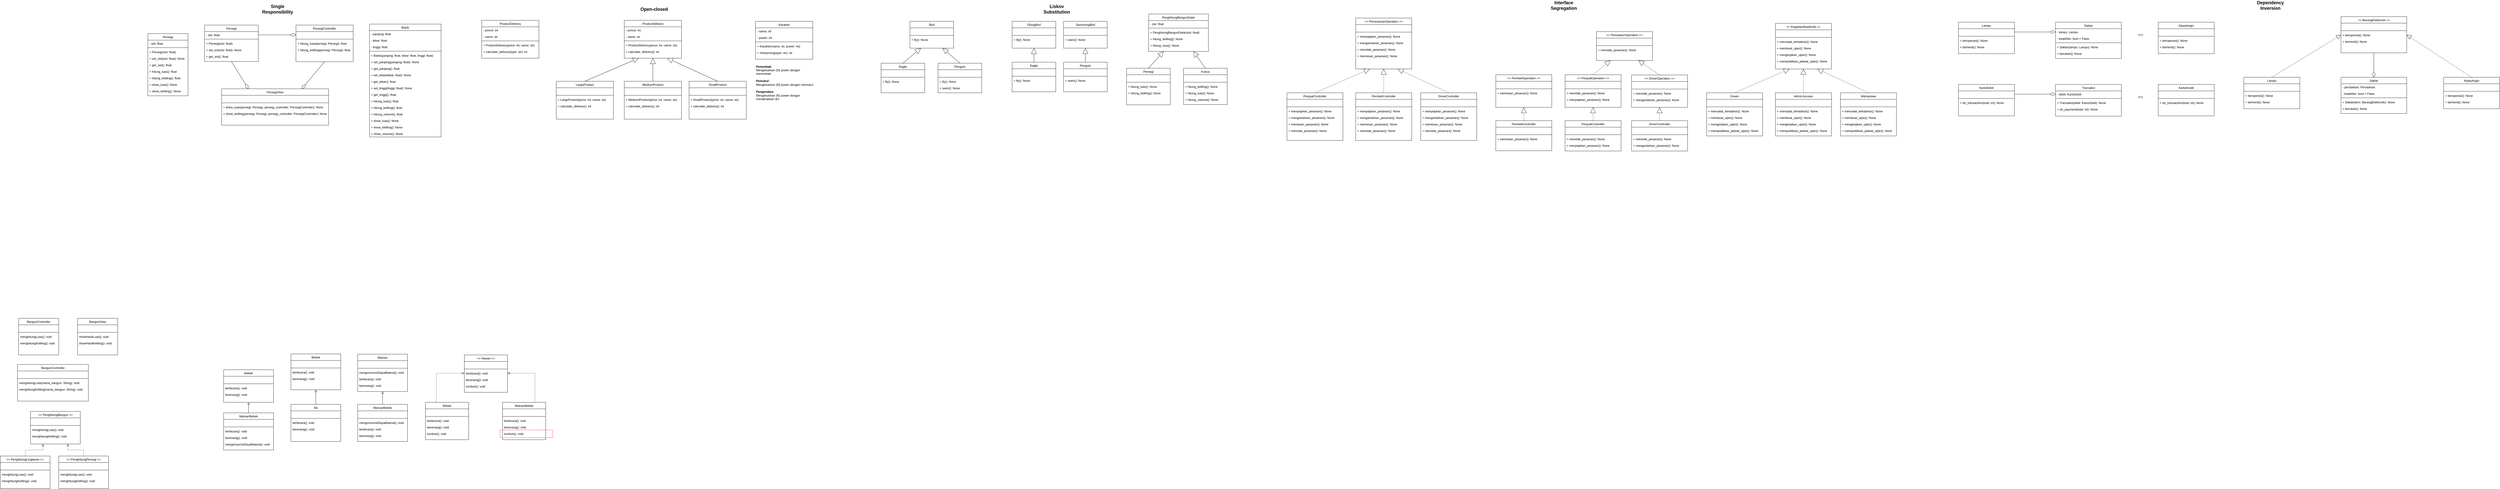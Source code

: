 <mxfile version="18.0.3" type="device"><diagram id="C5RBs43oDa-KdzZeNtuy" name="Page-1"><mxGraphModel dx="546" dy="1101" grid="0" gridSize="10" guides="1" tooltips="1" connect="1" arrows="1" fold="1" page="0" pageScale="1" pageWidth="827" pageHeight="1169" math="0" shadow="0"><root><mxCell id="WIyWlLk6GJQsqaUBKTNV-0"/><mxCell id="WIyWlLk6GJQsqaUBKTNV-1" parent="WIyWlLk6GJQsqaUBKTNV-0"/><mxCell id="zkfFHV4jXpPFQw0GAbJ--0" value="BangunController" style="swimlane;fontStyle=0;align=center;verticalAlign=top;childLayout=stackLayout;horizontal=1;startSize=26;horizontalStack=0;resizeParent=1;resizeLast=0;collapsible=1;marginBottom=0;rounded=0;shadow=0;strokeWidth=1;" parent="WIyWlLk6GJQsqaUBKTNV-1" vertex="1"><mxGeometry x="129" y="628" width="160" height="146" as="geometry"><mxRectangle x="230" y="140" width="160" height="26" as="alternateBounds"/></mxGeometry></mxCell><mxCell id="zkfFHV4jXpPFQw0GAbJ--3" value=" " style="text;align=left;verticalAlign=top;spacingLeft=4;spacingRight=4;overflow=hidden;rotatable=0;points=[[0,0.5],[1,0.5]];portConstraint=eastwest;rounded=0;shadow=0;html=0;" parent="zkfFHV4jXpPFQw0GAbJ--0" vertex="1"><mxGeometry y="26" width="160" height="26" as="geometry"/></mxCell><mxCell id="zkfFHV4jXpPFQw0GAbJ--4" value="" style="line;html=1;strokeWidth=1;align=left;verticalAlign=middle;spacingTop=-1;spacingLeft=3;spacingRight=3;rotatable=0;labelPosition=right;points=[];portConstraint=eastwest;" parent="zkfFHV4jXpPFQw0GAbJ--0" vertex="1"><mxGeometry y="52" width="160" height="8" as="geometry"/></mxCell><mxCell id="zkfFHV4jXpPFQw0GAbJ--5" value="menghitungLuas(): void" style="text;align=left;verticalAlign=top;spacingLeft=4;spacingRight=4;overflow=hidden;rotatable=0;points=[[0,0.5],[1,0.5]];portConstraint=eastwest;" parent="zkfFHV4jXpPFQw0GAbJ--0" vertex="1"><mxGeometry y="60" width="160" height="26" as="geometry"/></mxCell><mxCell id="4sUGPX-zVLy310pBSseA-0" value="menghitungKeliling(): void" style="text;align=left;verticalAlign=top;spacingLeft=4;spacingRight=4;overflow=hidden;rotatable=0;points=[[0,0.5],[1,0.5]];portConstraint=eastwest;" parent="zkfFHV4jXpPFQw0GAbJ--0" vertex="1"><mxGeometry y="86" width="160" height="26" as="geometry"/></mxCell><mxCell id="4sUGPX-zVLy310pBSseA-2" value="BangunView" style="swimlane;fontStyle=0;align=center;verticalAlign=top;childLayout=stackLayout;horizontal=1;startSize=26;horizontalStack=0;resizeParent=1;resizeLast=0;collapsible=1;marginBottom=0;rounded=0;shadow=0;strokeWidth=1;" parent="WIyWlLk6GJQsqaUBKTNV-1" vertex="1"><mxGeometry x="364" y="628" width="160" height="146" as="geometry"><mxRectangle x="230" y="140" width="160" height="26" as="alternateBounds"/></mxGeometry></mxCell><mxCell id="4sUGPX-zVLy310pBSseA-3" value=" " style="text;align=left;verticalAlign=top;spacingLeft=4;spacingRight=4;overflow=hidden;rotatable=0;points=[[0,0.5],[1,0.5]];portConstraint=eastwest;rounded=0;shadow=0;html=0;" parent="4sUGPX-zVLy310pBSseA-2" vertex="1"><mxGeometry y="26" width="160" height="26" as="geometry"/></mxCell><mxCell id="4sUGPX-zVLy310pBSseA-4" value="" style="line;html=1;strokeWidth=1;align=left;verticalAlign=middle;spacingTop=-1;spacingLeft=3;spacingRight=3;rotatable=0;labelPosition=right;points=[];portConstraint=eastwest;" parent="4sUGPX-zVLy310pBSseA-2" vertex="1"><mxGeometry y="52" width="160" height="8" as="geometry"/></mxCell><mxCell id="4sUGPX-zVLy310pBSseA-5" value="showHasilLuas(): void" style="text;align=left;verticalAlign=top;spacingLeft=4;spacingRight=4;overflow=hidden;rotatable=0;points=[[0,0.5],[1,0.5]];portConstraint=eastwest;" parent="4sUGPX-zVLy310pBSseA-2" vertex="1"><mxGeometry y="60" width="160" height="26" as="geometry"/></mxCell><mxCell id="4sUGPX-zVLy310pBSseA-6" value="showHasilKeliling(): void" style="text;align=left;verticalAlign=top;spacingLeft=4;spacingRight=4;overflow=hidden;rotatable=0;points=[[0,0.5],[1,0.5]];portConstraint=eastwest;" parent="4sUGPX-zVLy310pBSseA-2" vertex="1"><mxGeometry y="86" width="160" height="26" as="geometry"/></mxCell><mxCell id="4sUGPX-zVLy310pBSseA-9" value="BangunController" style="swimlane;fontStyle=0;align=center;verticalAlign=top;childLayout=stackLayout;horizontal=1;startSize=26;horizontalStack=0;resizeParent=1;resizeLast=0;collapsible=1;marginBottom=0;rounded=0;shadow=0;strokeWidth=1;" parent="WIyWlLk6GJQsqaUBKTNV-1" vertex="1"><mxGeometry x="125" y="812" width="282" height="146" as="geometry"><mxRectangle x="230" y="140" width="160" height="26" as="alternateBounds"/></mxGeometry></mxCell><mxCell id="4sUGPX-zVLy310pBSseA-10" value=" " style="text;align=left;verticalAlign=top;spacingLeft=4;spacingRight=4;overflow=hidden;rotatable=0;points=[[0,0.5],[1,0.5]];portConstraint=eastwest;rounded=0;shadow=0;html=0;" parent="4sUGPX-zVLy310pBSseA-9" vertex="1"><mxGeometry y="26" width="282" height="26" as="geometry"/></mxCell><mxCell id="4sUGPX-zVLy310pBSseA-11" value="" style="line;html=1;strokeWidth=1;align=left;verticalAlign=middle;spacingTop=-1;spacingLeft=3;spacingRight=3;rotatable=0;labelPosition=right;points=[];portConstraint=eastwest;" parent="4sUGPX-zVLy310pBSseA-9" vertex="1"><mxGeometry y="52" width="282" height="8" as="geometry"/></mxCell><mxCell id="4sUGPX-zVLy310pBSseA-12" value="menghitungLuas(nama_bangun: String): void" style="text;align=left;verticalAlign=top;spacingLeft=4;spacingRight=4;overflow=hidden;rotatable=0;points=[[0,0.5],[1,0.5]];portConstraint=eastwest;" parent="4sUGPX-zVLy310pBSseA-9" vertex="1"><mxGeometry y="60" width="282" height="26" as="geometry"/></mxCell><mxCell id="4sUGPX-zVLy310pBSseA-13" value="menghitungKeliling(nama_bangun: String): void" style="text;align=left;verticalAlign=top;spacingLeft=4;spacingRight=4;overflow=hidden;rotatable=0;points=[[0,0.5],[1,0.5]];portConstraint=eastwest;" parent="4sUGPX-zVLy310pBSseA-9" vertex="1"><mxGeometry y="86" width="282" height="26" as="geometry"/></mxCell><mxCell id="4sUGPX-zVLy310pBSseA-14" value="&lt;&lt; PenghitungBangun &gt;&gt;" style="swimlane;fontStyle=0;align=center;verticalAlign=top;childLayout=stackLayout;horizontal=1;startSize=26;horizontalStack=0;resizeParent=1;resizeLast=0;collapsible=1;marginBottom=0;rounded=0;shadow=0;strokeWidth=1;" parent="WIyWlLk6GJQsqaUBKTNV-1" vertex="1"><mxGeometry x="176.5" y="999" width="198.5" height="130" as="geometry"><mxRectangle x="230" y="140" width="160" height="26" as="alternateBounds"/></mxGeometry></mxCell><mxCell id="4sUGPX-zVLy310pBSseA-15" value=" " style="text;align=left;verticalAlign=top;spacingLeft=4;spacingRight=4;overflow=hidden;rotatable=0;points=[[0,0.5],[1,0.5]];portConstraint=eastwest;rounded=0;shadow=0;html=0;" parent="4sUGPX-zVLy310pBSseA-14" vertex="1"><mxGeometry y="26" width="198.5" height="26" as="geometry"/></mxCell><mxCell id="4sUGPX-zVLy310pBSseA-16" value="" style="line;html=1;strokeWidth=1;align=left;verticalAlign=middle;spacingTop=-1;spacingLeft=3;spacingRight=3;rotatable=0;labelPosition=right;points=[];portConstraint=eastwest;" parent="4sUGPX-zVLy310pBSseA-14" vertex="1"><mxGeometry y="52" width="198.5" height="8" as="geometry"/></mxCell><mxCell id="4sUGPX-zVLy310pBSseA-17" value="menghitungLuas(): void" style="text;align=left;verticalAlign=top;spacingLeft=4;spacingRight=4;overflow=hidden;rotatable=0;points=[[0,0.5],[1,0.5]];portConstraint=eastwest;" parent="4sUGPX-zVLy310pBSseA-14" vertex="1"><mxGeometry y="60" width="198.5" height="26" as="geometry"/></mxCell><mxCell id="4sUGPX-zVLy310pBSseA-18" value="menghitungKeliling(): void" style="text;align=left;verticalAlign=top;spacingLeft=4;spacingRight=4;overflow=hidden;rotatable=0;points=[[0,0.5],[1,0.5]];portConstraint=eastwest;" parent="4sUGPX-zVLy310pBSseA-14" vertex="1"><mxGeometry y="86" width="198.5" height="26" as="geometry"/></mxCell><mxCell id="4sUGPX-zVLy310pBSseA-29" style="edgeStyle=orthogonalEdgeStyle;rounded=0;orthogonalLoop=1;jettySize=auto;html=1;exitX=0.5;exitY=0;exitDx=0;exitDy=0;entryX=0.25;entryY=1;entryDx=0;entryDy=0;endArrow=block;endFill=0;dashed=1;" parent="WIyWlLk6GJQsqaUBKTNV-1" source="4sUGPX-zVLy310pBSseA-19" target="4sUGPX-zVLy310pBSseA-14" edge="1"><mxGeometry relative="1" as="geometry"/></mxCell><mxCell id="4sUGPX-zVLy310pBSseA-19" value="&lt;&lt; PenghitungLingkaran &gt;&gt;" style="swimlane;fontStyle=0;align=center;verticalAlign=top;childLayout=stackLayout;horizontal=1;startSize=26;horizontalStack=0;resizeParent=1;resizeLast=0;collapsible=1;marginBottom=0;rounded=0;shadow=0;strokeWidth=1;" parent="WIyWlLk6GJQsqaUBKTNV-1" vertex="1"><mxGeometry x="56" y="1177" width="198.5" height="130" as="geometry"><mxRectangle x="230" y="140" width="160" height="26" as="alternateBounds"/></mxGeometry></mxCell><mxCell id="4sUGPX-zVLy310pBSseA-20" value=" " style="text;align=left;verticalAlign=top;spacingLeft=4;spacingRight=4;overflow=hidden;rotatable=0;points=[[0,0.5],[1,0.5]];portConstraint=eastwest;rounded=0;shadow=0;html=0;" parent="4sUGPX-zVLy310pBSseA-19" vertex="1"><mxGeometry y="26" width="198.5" height="26" as="geometry"/></mxCell><mxCell id="4sUGPX-zVLy310pBSseA-21" value="" style="line;html=1;strokeWidth=1;align=left;verticalAlign=middle;spacingTop=-1;spacingLeft=3;spacingRight=3;rotatable=0;labelPosition=right;points=[];portConstraint=eastwest;" parent="4sUGPX-zVLy310pBSseA-19" vertex="1"><mxGeometry y="52" width="198.5" height="8" as="geometry"/></mxCell><mxCell id="4sUGPX-zVLy310pBSseA-22" value="menghitungLuas(): void" style="text;align=left;verticalAlign=top;spacingLeft=4;spacingRight=4;overflow=hidden;rotatable=0;points=[[0,0.5],[1,0.5]];portConstraint=eastwest;" parent="4sUGPX-zVLy310pBSseA-19" vertex="1"><mxGeometry y="60" width="198.5" height="26" as="geometry"/></mxCell><mxCell id="4sUGPX-zVLy310pBSseA-23" value="menghitungKeliling(): void" style="text;align=left;verticalAlign=top;spacingLeft=4;spacingRight=4;overflow=hidden;rotatable=0;points=[[0,0.5],[1,0.5]];portConstraint=eastwest;" parent="4sUGPX-zVLy310pBSseA-19" vertex="1"><mxGeometry y="86" width="198.5" height="26" as="geometry"/></mxCell><mxCell id="4sUGPX-zVLy310pBSseA-30" style="edgeStyle=orthogonalEdgeStyle;rounded=0;orthogonalLoop=1;jettySize=auto;html=1;exitX=0.5;exitY=0;exitDx=0;exitDy=0;entryX=0.75;entryY=1;entryDx=0;entryDy=0;dashed=1;endArrow=block;endFill=0;" parent="WIyWlLk6GJQsqaUBKTNV-1" source="4sUGPX-zVLy310pBSseA-24" target="4sUGPX-zVLy310pBSseA-14" edge="1"><mxGeometry relative="1" as="geometry"/></mxCell><mxCell id="4sUGPX-zVLy310pBSseA-24" value="&lt;&lt; PenghitungPersegi &gt;&gt;" style="swimlane;fontStyle=0;align=center;verticalAlign=top;childLayout=stackLayout;horizontal=1;startSize=26;horizontalStack=0;resizeParent=1;resizeLast=0;collapsible=1;marginBottom=0;rounded=0;shadow=0;strokeWidth=1;" parent="WIyWlLk6GJQsqaUBKTNV-1" vertex="1"><mxGeometry x="289" y="1177" width="198.5" height="130" as="geometry"><mxRectangle x="230" y="140" width="160" height="26" as="alternateBounds"/></mxGeometry></mxCell><mxCell id="4sUGPX-zVLy310pBSseA-25" value=" " style="text;align=left;verticalAlign=top;spacingLeft=4;spacingRight=4;overflow=hidden;rotatable=0;points=[[0,0.5],[1,0.5]];portConstraint=eastwest;rounded=0;shadow=0;html=0;" parent="4sUGPX-zVLy310pBSseA-24" vertex="1"><mxGeometry y="26" width="198.5" height="26" as="geometry"/></mxCell><mxCell id="4sUGPX-zVLy310pBSseA-26" value="" style="line;html=1;strokeWidth=1;align=left;verticalAlign=middle;spacingTop=-1;spacingLeft=3;spacingRight=3;rotatable=0;labelPosition=right;points=[];portConstraint=eastwest;" parent="4sUGPX-zVLy310pBSseA-24" vertex="1"><mxGeometry y="52" width="198.5" height="8" as="geometry"/></mxCell><mxCell id="4sUGPX-zVLy310pBSseA-27" value="menghitungLuas(): void" style="text;align=left;verticalAlign=top;spacingLeft=4;spacingRight=4;overflow=hidden;rotatable=0;points=[[0,0.5],[1,0.5]];portConstraint=eastwest;" parent="4sUGPX-zVLy310pBSseA-24" vertex="1"><mxGeometry y="60" width="198.5" height="26" as="geometry"/></mxCell><mxCell id="4sUGPX-zVLy310pBSseA-28" value="menghitungKeliling(): void" style="text;align=left;verticalAlign=top;spacingLeft=4;spacingRight=4;overflow=hidden;rotatable=0;points=[[0,0.5],[1,0.5]];portConstraint=eastwest;" parent="4sUGPX-zVLy310pBSseA-24" vertex="1"><mxGeometry y="86" width="198.5" height="26" as="geometry"/></mxCell><mxCell id="4sUGPX-zVLy310pBSseA-31" value="Bebek" style="swimlane;fontStyle=0;align=center;verticalAlign=top;childLayout=stackLayout;horizontal=1;startSize=26;horizontalStack=0;resizeParent=1;resizeLast=0;collapsible=1;marginBottom=0;rounded=0;shadow=0;strokeWidth=1;" parent="WIyWlLk6GJQsqaUBKTNV-1" vertex="1"><mxGeometry x="946" y="833" width="198.5" height="130" as="geometry"><mxRectangle x="230" y="140" width="160" height="26" as="alternateBounds"/></mxGeometry></mxCell><mxCell id="4sUGPX-zVLy310pBSseA-32" value=" " style="text;align=left;verticalAlign=top;spacingLeft=4;spacingRight=4;overflow=hidden;rotatable=0;points=[[0,0.5],[1,0.5]];portConstraint=eastwest;rounded=0;shadow=0;html=0;" parent="4sUGPX-zVLy310pBSseA-31" vertex="1"><mxGeometry y="26" width="198.5" height="26" as="geometry"/></mxCell><mxCell id="4sUGPX-zVLy310pBSseA-33" value="" style="line;html=1;strokeWidth=1;align=left;verticalAlign=middle;spacingTop=-1;spacingLeft=3;spacingRight=3;rotatable=0;labelPosition=right;points=[];portConstraint=eastwest;" parent="4sUGPX-zVLy310pBSseA-31" vertex="1"><mxGeometry y="52" width="198.5" height="8" as="geometry"/></mxCell><mxCell id="4sUGPX-zVLy310pBSseA-34" value="berbicara(): void" style="text;align=left;verticalAlign=top;spacingLeft=4;spacingRight=4;overflow=hidden;rotatable=0;points=[[0,0.5],[1,0.5]];portConstraint=eastwest;" parent="4sUGPX-zVLy310pBSseA-31" vertex="1"><mxGeometry y="60" width="198.5" height="26" as="geometry"/></mxCell><mxCell id="4sUGPX-zVLy310pBSseA-35" value="berenang(): void" style="text;align=left;verticalAlign=top;spacingLeft=4;spacingRight=4;overflow=hidden;rotatable=0;points=[[0,0.5],[1,0.5]];portConstraint=eastwest;" parent="4sUGPX-zVLy310pBSseA-31" vertex="1"><mxGeometry y="86" width="198.5" height="26" as="geometry"/></mxCell><mxCell id="4sUGPX-zVLy310pBSseA-42" style="edgeStyle=orthogonalEdgeStyle;rounded=0;orthogonalLoop=1;jettySize=auto;html=1;exitX=0.5;exitY=0;exitDx=0;exitDy=0;entryX=0.5;entryY=1;entryDx=0;entryDy=0;endArrow=block;endFill=0;" parent="WIyWlLk6GJQsqaUBKTNV-1" source="4sUGPX-zVLy310pBSseA-36" target="4sUGPX-zVLy310pBSseA-31" edge="1"><mxGeometry relative="1" as="geometry"/></mxCell><mxCell id="4sUGPX-zVLy310pBSseA-36" value="MainanBebek" style="swimlane;fontStyle=0;align=center;verticalAlign=top;childLayout=stackLayout;horizontal=1;startSize=26;horizontalStack=0;resizeParent=1;resizeLast=0;collapsible=1;marginBottom=0;rounded=0;shadow=0;strokeWidth=1;" parent="WIyWlLk6GJQsqaUBKTNV-1" vertex="1"><mxGeometry x="946" y="1005" width="198.5" height="148" as="geometry"><mxRectangle x="230" y="140" width="160" height="26" as="alternateBounds"/></mxGeometry></mxCell><mxCell id="4sUGPX-zVLy310pBSseA-37" value=" " style="text;align=left;verticalAlign=top;spacingLeft=4;spacingRight=4;overflow=hidden;rotatable=0;points=[[0,0.5],[1,0.5]];portConstraint=eastwest;rounded=0;shadow=0;html=0;" parent="4sUGPX-zVLy310pBSseA-36" vertex="1"><mxGeometry y="26" width="198.5" height="26" as="geometry"/></mxCell><mxCell id="4sUGPX-zVLy310pBSseA-38" value="" style="line;html=1;strokeWidth=1;align=left;verticalAlign=middle;spacingTop=-1;spacingLeft=3;spacingRight=3;rotatable=0;labelPosition=right;points=[];portConstraint=eastwest;" parent="4sUGPX-zVLy310pBSseA-36" vertex="1"><mxGeometry y="52" width="198.5" height="8" as="geometry"/></mxCell><mxCell id="4sUGPX-zVLy310pBSseA-39" value="berbicara(): void" style="text;align=left;verticalAlign=top;spacingLeft=4;spacingRight=4;overflow=hidden;rotatable=0;points=[[0,0.5],[1,0.5]];portConstraint=eastwest;" parent="4sUGPX-zVLy310pBSseA-36" vertex="1"><mxGeometry y="60" width="198.5" height="26" as="geometry"/></mxCell><mxCell id="4sUGPX-zVLy310pBSseA-40" value="berenang(): void" style="text;align=left;verticalAlign=top;spacingLeft=4;spacingRight=4;overflow=hidden;rotatable=0;points=[[0,0.5],[1,0.5]];portConstraint=eastwest;" parent="4sUGPX-zVLy310pBSseA-36" vertex="1"><mxGeometry y="86" width="198.5" height="26" as="geometry"/></mxCell><mxCell id="4sUGPX-zVLy310pBSseA-41" value="mengonsumsiDayaBaterai(): void" style="text;align=left;verticalAlign=top;spacingLeft=4;spacingRight=4;overflow=hidden;rotatable=0;points=[[0,0.5],[1,0.5]];portConstraint=eastwest;" parent="4sUGPX-zVLy310pBSseA-36" vertex="1"><mxGeometry y="112" width="198.5" height="26" as="geometry"/></mxCell><mxCell id="4sUGPX-zVLy310pBSseA-43" value="Bebek" style="swimlane;fontStyle=0;align=center;verticalAlign=top;childLayout=stackLayout;horizontal=1;startSize=26;horizontalStack=0;resizeParent=1;resizeLast=0;collapsible=1;marginBottom=0;rounded=0;shadow=0;strokeWidth=1;" parent="WIyWlLk6GJQsqaUBKTNV-1" vertex="1"><mxGeometry x="1214" y="770" width="198.5" height="143" as="geometry"><mxRectangle x="230" y="140" width="160" height="26" as="alternateBounds"/></mxGeometry></mxCell><mxCell id="4sUGPX-zVLy310pBSseA-44" value=" " style="text;align=left;verticalAlign=top;spacingLeft=4;spacingRight=4;overflow=hidden;rotatable=0;points=[[0,0.5],[1,0.5]];portConstraint=eastwest;rounded=0;shadow=0;html=0;" parent="4sUGPX-zVLy310pBSseA-43" vertex="1"><mxGeometry y="26" width="198.5" height="26" as="geometry"/></mxCell><mxCell id="4sUGPX-zVLy310pBSseA-45" value="" style="line;html=1;strokeWidth=1;align=left;verticalAlign=middle;spacingTop=-1;spacingLeft=3;spacingRight=3;rotatable=0;labelPosition=right;points=[];portConstraint=eastwest;" parent="4sUGPX-zVLy310pBSseA-43" vertex="1"><mxGeometry y="52" width="198.5" height="8" as="geometry"/></mxCell><mxCell id="4sUGPX-zVLy310pBSseA-46" value="berbicara(): void" style="text;align=left;verticalAlign=top;spacingLeft=4;spacingRight=4;overflow=hidden;rotatable=0;points=[[0,0.5],[1,0.5]];portConstraint=eastwest;" parent="4sUGPX-zVLy310pBSseA-43" vertex="1"><mxGeometry y="60" width="198.5" height="26" as="geometry"/></mxCell><mxCell id="4sUGPX-zVLy310pBSseA-47" value="berenang(): void" style="text;align=left;verticalAlign=top;spacingLeft=4;spacingRight=4;overflow=hidden;rotatable=0;points=[[0,0.5],[1,0.5]];portConstraint=eastwest;" parent="4sUGPX-zVLy310pBSseA-43" vertex="1"><mxGeometry y="86" width="198.5" height="26" as="geometry"/></mxCell><mxCell id="4sUGPX-zVLy310pBSseA-67" style="edgeStyle=orthogonalEdgeStyle;rounded=0;orthogonalLoop=1;jettySize=auto;html=1;exitX=0.5;exitY=0;exitDx=0;exitDy=0;entryX=0.5;entryY=1;entryDx=0;entryDy=0;endArrow=block;endFill=0;" parent="WIyWlLk6GJQsqaUBKTNV-1" source="4sUGPX-zVLy310pBSseA-49" target="4sUGPX-zVLy310pBSseA-43" edge="1"><mxGeometry relative="1" as="geometry"/></mxCell><mxCell id="4sUGPX-zVLy310pBSseA-49" value="Itik" style="swimlane;fontStyle=0;align=center;verticalAlign=top;childLayout=stackLayout;horizontal=1;startSize=26;horizontalStack=0;resizeParent=1;resizeLast=0;collapsible=1;marginBottom=0;rounded=0;shadow=0;strokeWidth=1;" parent="WIyWlLk6GJQsqaUBKTNV-1" vertex="1"><mxGeometry x="1214" y="971" width="198.5" height="148" as="geometry"><mxRectangle x="230" y="140" width="160" height="26" as="alternateBounds"/></mxGeometry></mxCell><mxCell id="4sUGPX-zVLy310pBSseA-50" value=" " style="text;align=left;verticalAlign=top;spacingLeft=4;spacingRight=4;overflow=hidden;rotatable=0;points=[[0,0.5],[1,0.5]];portConstraint=eastwest;rounded=0;shadow=0;html=0;" parent="4sUGPX-zVLy310pBSseA-49" vertex="1"><mxGeometry y="26" width="198.5" height="26" as="geometry"/></mxCell><mxCell id="4sUGPX-zVLy310pBSseA-51" value="" style="line;html=1;strokeWidth=1;align=left;verticalAlign=middle;spacingTop=-1;spacingLeft=3;spacingRight=3;rotatable=0;labelPosition=right;points=[];portConstraint=eastwest;" parent="4sUGPX-zVLy310pBSseA-49" vertex="1"><mxGeometry y="52" width="198.5" height="8" as="geometry"/></mxCell><mxCell id="4sUGPX-zVLy310pBSseA-52" value="berbicara(): void" style="text;align=left;verticalAlign=top;spacingLeft=4;spacingRight=4;overflow=hidden;rotatable=0;points=[[0,0.5],[1,0.5]];portConstraint=eastwest;" parent="4sUGPX-zVLy310pBSseA-49" vertex="1"><mxGeometry y="60" width="198.5" height="26" as="geometry"/></mxCell><mxCell id="4sUGPX-zVLy310pBSseA-53" value="berenang(): void" style="text;align=left;verticalAlign=top;spacingLeft=4;spacingRight=4;overflow=hidden;rotatable=0;points=[[0,0.5],[1,0.5]];portConstraint=eastwest;" parent="4sUGPX-zVLy310pBSseA-49" vertex="1"><mxGeometry y="86" width="198.5" height="26" as="geometry"/></mxCell><mxCell id="4sUGPX-zVLy310pBSseA-55" value="Mainan" style="swimlane;fontStyle=0;align=center;verticalAlign=top;childLayout=stackLayout;horizontal=1;startSize=26;horizontalStack=0;resizeParent=1;resizeLast=0;collapsible=1;marginBottom=0;rounded=0;shadow=0;strokeWidth=1;" parent="WIyWlLk6GJQsqaUBKTNV-1" vertex="1"><mxGeometry x="1480" y="771" width="198.5" height="149" as="geometry"><mxRectangle x="230" y="140" width="160" height="26" as="alternateBounds"/></mxGeometry></mxCell><mxCell id="4sUGPX-zVLy310pBSseA-56" value=" " style="text;align=left;verticalAlign=top;spacingLeft=4;spacingRight=4;overflow=hidden;rotatable=0;points=[[0,0.5],[1,0.5]];portConstraint=eastwest;rounded=0;shadow=0;html=0;" parent="4sUGPX-zVLy310pBSseA-55" vertex="1"><mxGeometry y="26" width="198.5" height="26" as="geometry"/></mxCell><mxCell id="4sUGPX-zVLy310pBSseA-57" value="" style="line;html=1;strokeWidth=1;align=left;verticalAlign=middle;spacingTop=-1;spacingLeft=3;spacingRight=3;rotatable=0;labelPosition=right;points=[];portConstraint=eastwest;" parent="4sUGPX-zVLy310pBSseA-55" vertex="1"><mxGeometry y="52" width="198.5" height="8" as="geometry"/></mxCell><mxCell id="4sUGPX-zVLy310pBSseA-60" value="mengonsumsiDayaBaterai(): void" style="text;align=left;verticalAlign=top;spacingLeft=4;spacingRight=4;overflow=hidden;rotatable=0;points=[[0,0.5],[1,0.5]];portConstraint=eastwest;" parent="4sUGPX-zVLy310pBSseA-55" vertex="1"><mxGeometry y="60" width="198.5" height="26" as="geometry"/></mxCell><mxCell id="4sUGPX-zVLy310pBSseA-70" value="berbicara(): void" style="text;align=left;verticalAlign=top;spacingLeft=4;spacingRight=4;overflow=hidden;rotatable=0;points=[[0,0.5],[1,0.5]];portConstraint=eastwest;" parent="4sUGPX-zVLy310pBSseA-55" vertex="1"><mxGeometry y="86" width="198.5" height="26" as="geometry"/></mxCell><mxCell id="4sUGPX-zVLy310pBSseA-72" value="berenang(): void" style="text;align=left;verticalAlign=top;spacingLeft=4;spacingRight=4;overflow=hidden;rotatable=0;points=[[0,0.5],[1,0.5]];portConstraint=eastwest;" parent="4sUGPX-zVLy310pBSseA-55" vertex="1"><mxGeometry y="112" width="198.5" height="26" as="geometry"/></mxCell><mxCell id="4sUGPX-zVLy310pBSseA-69" style="edgeStyle=orthogonalEdgeStyle;rounded=0;orthogonalLoop=1;jettySize=auto;html=1;exitX=0.5;exitY=0;exitDx=0;exitDy=0;entryX=0.5;entryY=1;entryDx=0;entryDy=0;endArrow=block;endFill=0;" parent="WIyWlLk6GJQsqaUBKTNV-1" source="4sUGPX-zVLy310pBSseA-61" target="4sUGPX-zVLy310pBSseA-55" edge="1"><mxGeometry relative="1" as="geometry"/></mxCell><mxCell id="4sUGPX-zVLy310pBSseA-61" value="MainanBebek" style="swimlane;fontStyle=0;align=center;verticalAlign=top;childLayout=stackLayout;horizontal=1;startSize=26;horizontalStack=0;resizeParent=1;resizeLast=0;collapsible=1;marginBottom=0;rounded=0;shadow=0;strokeWidth=1;" parent="WIyWlLk6GJQsqaUBKTNV-1" vertex="1"><mxGeometry x="1480" y="971" width="198.5" height="148" as="geometry"><mxRectangle x="230" y="140" width="160" height="26" as="alternateBounds"/></mxGeometry></mxCell><mxCell id="4sUGPX-zVLy310pBSseA-62" value=" " style="text;align=left;verticalAlign=top;spacingLeft=4;spacingRight=4;overflow=hidden;rotatable=0;points=[[0,0.5],[1,0.5]];portConstraint=eastwest;rounded=0;shadow=0;html=0;" parent="4sUGPX-zVLy310pBSseA-61" vertex="1"><mxGeometry y="26" width="198.5" height="26" as="geometry"/></mxCell><mxCell id="4sUGPX-zVLy310pBSseA-63" value="" style="line;html=1;strokeWidth=1;align=left;verticalAlign=middle;spacingTop=-1;spacingLeft=3;spacingRight=3;rotatable=0;labelPosition=right;points=[];portConstraint=eastwest;" parent="4sUGPX-zVLy310pBSseA-61" vertex="1"><mxGeometry y="52" width="198.5" height="8" as="geometry"/></mxCell><mxCell id="4sUGPX-zVLy310pBSseA-66" value="mengonsumsiDayaBaterai(): void" style="text;align=left;verticalAlign=top;spacingLeft=4;spacingRight=4;overflow=hidden;rotatable=0;points=[[0,0.5],[1,0.5]];portConstraint=eastwest;" parent="4sUGPX-zVLy310pBSseA-61" vertex="1"><mxGeometry y="60" width="198.5" height="26" as="geometry"/></mxCell><mxCell id="4sUGPX-zVLy310pBSseA-71" value="berbicara(): void" style="text;align=left;verticalAlign=top;spacingLeft=4;spacingRight=4;overflow=hidden;rotatable=0;points=[[0,0.5],[1,0.5]];portConstraint=eastwest;" parent="4sUGPX-zVLy310pBSseA-61" vertex="1"><mxGeometry y="86" width="198.5" height="26" as="geometry"/></mxCell><mxCell id="4sUGPX-zVLy310pBSseA-73" value="berenang(): void" style="text;align=left;verticalAlign=top;spacingLeft=4;spacingRight=4;overflow=hidden;rotatable=0;points=[[0,0.5],[1,0.5]];portConstraint=eastwest;" parent="4sUGPX-zVLy310pBSseA-61" vertex="1"><mxGeometry y="112" width="198.5" height="26" as="geometry"/></mxCell><mxCell id="4sUGPX-zVLy310pBSseA-74" value="&lt;&lt; Hewan &gt;&gt;" style="swimlane;fontStyle=0;align=center;verticalAlign=top;childLayout=stackLayout;horizontal=1;startSize=26;horizontalStack=0;resizeParent=1;resizeLast=0;collapsible=1;marginBottom=0;rounded=0;shadow=0;strokeWidth=1;" parent="WIyWlLk6GJQsqaUBKTNV-1" vertex="1"><mxGeometry x="1905" y="774" width="172" height="149" as="geometry"><mxRectangle x="230" y="140" width="160" height="26" as="alternateBounds"/></mxGeometry></mxCell><mxCell id="4sUGPX-zVLy310pBSseA-75" value=" " style="text;align=left;verticalAlign=top;spacingLeft=4;spacingRight=4;overflow=hidden;rotatable=0;points=[[0,0.5],[1,0.5]];portConstraint=eastwest;rounded=0;shadow=0;html=0;" parent="4sUGPX-zVLy310pBSseA-74" vertex="1"><mxGeometry y="26" width="172" height="26" as="geometry"/></mxCell><mxCell id="4sUGPX-zVLy310pBSseA-76" value="" style="line;html=1;strokeWidth=1;align=left;verticalAlign=middle;spacingTop=-1;spacingLeft=3;spacingRight=3;rotatable=0;labelPosition=right;points=[];portConstraint=eastwest;" parent="4sUGPX-zVLy310pBSseA-74" vertex="1"><mxGeometry y="52" width="172" height="8" as="geometry"/></mxCell><mxCell id="4sUGPX-zVLy310pBSseA-78" value="berbicara(): void" style="text;align=left;verticalAlign=top;spacingLeft=4;spacingRight=4;overflow=hidden;rotatable=0;points=[[0,0.5],[1,0.5]];portConstraint=eastwest;fontStyle=2" parent="4sUGPX-zVLy310pBSseA-74" vertex="1"><mxGeometry y="60" width="172" height="26" as="geometry"/></mxCell><mxCell id="4sUGPX-zVLy310pBSseA-79" value="berenang(): void" style="text;align=left;verticalAlign=top;spacingLeft=4;spacingRight=4;overflow=hidden;rotatable=0;points=[[0,0.5],[1,0.5]];portConstraint=eastwest;fontStyle=2" parent="4sUGPX-zVLy310pBSseA-74" vertex="1"><mxGeometry y="86" width="172" height="26" as="geometry"/></mxCell><mxCell id="4sUGPX-zVLy310pBSseA-80" value="tumbuh(): void" style="text;align=left;verticalAlign=top;spacingLeft=4;spacingRight=4;overflow=hidden;rotatable=0;points=[[0,0.5],[1,0.5]];portConstraint=eastwest;fontStyle=2" parent="4sUGPX-zVLy310pBSseA-74" vertex="1"><mxGeometry y="112" width="172" height="26" as="geometry"/></mxCell><mxCell id="4sUGPX-zVLy310pBSseA-93" style="edgeStyle=orthogonalEdgeStyle;rounded=0;orthogonalLoop=1;jettySize=auto;html=1;exitX=0.25;exitY=0;exitDx=0;exitDy=0;entryX=0;entryY=0.5;entryDx=0;entryDy=0;endArrow=block;endFill=0;dashed=1;" parent="WIyWlLk6GJQsqaUBKTNV-1" source="4sUGPX-zVLy310pBSseA-81" target="4sUGPX-zVLy310pBSseA-78" edge="1"><mxGeometry relative="1" as="geometry"/></mxCell><mxCell id="4sUGPX-zVLy310pBSseA-81" value="Bebek" style="swimlane;fontStyle=0;align=center;verticalAlign=top;childLayout=stackLayout;horizontal=1;startSize=26;horizontalStack=0;resizeParent=1;resizeLast=0;collapsible=1;marginBottom=0;rounded=0;shadow=0;strokeWidth=1;" parent="WIyWlLk6GJQsqaUBKTNV-1" vertex="1"><mxGeometry x="1750" y="963" width="172" height="149" as="geometry"><mxRectangle x="230" y="140" width="160" height="26" as="alternateBounds"/></mxGeometry></mxCell><mxCell id="4sUGPX-zVLy310pBSseA-82" value=" " style="text;align=left;verticalAlign=top;spacingLeft=4;spacingRight=4;overflow=hidden;rotatable=0;points=[[0,0.5],[1,0.5]];portConstraint=eastwest;rounded=0;shadow=0;html=0;" parent="4sUGPX-zVLy310pBSseA-81" vertex="1"><mxGeometry y="26" width="172" height="26" as="geometry"/></mxCell><mxCell id="4sUGPX-zVLy310pBSseA-83" value="" style="line;html=1;strokeWidth=1;align=left;verticalAlign=middle;spacingTop=-1;spacingLeft=3;spacingRight=3;rotatable=0;labelPosition=right;points=[];portConstraint=eastwest;" parent="4sUGPX-zVLy310pBSseA-81" vertex="1"><mxGeometry y="52" width="172" height="8" as="geometry"/></mxCell><mxCell id="4sUGPX-zVLy310pBSseA-84" value="berbicara(): void" style="text;align=left;verticalAlign=top;spacingLeft=4;spacingRight=4;overflow=hidden;rotatable=0;points=[[0,0.5],[1,0.5]];portConstraint=eastwest;" parent="4sUGPX-zVLy310pBSseA-81" vertex="1"><mxGeometry y="60" width="172" height="26" as="geometry"/></mxCell><mxCell id="4sUGPX-zVLy310pBSseA-85" value="berenang(): void" style="text;align=left;verticalAlign=top;spacingLeft=4;spacingRight=4;overflow=hidden;rotatable=0;points=[[0,0.5],[1,0.5]];portConstraint=eastwest;" parent="4sUGPX-zVLy310pBSseA-81" vertex="1"><mxGeometry y="86" width="172" height="26" as="geometry"/></mxCell><mxCell id="4sUGPX-zVLy310pBSseA-86" value="tumbuh(): void" style="text;align=left;verticalAlign=top;spacingLeft=4;spacingRight=4;overflow=hidden;rotatable=0;points=[[0,0.5],[1,0.5]];portConstraint=eastwest;" parent="4sUGPX-zVLy310pBSseA-81" vertex="1"><mxGeometry y="112" width="172" height="26" as="geometry"/></mxCell><mxCell id="4sUGPX-zVLy310pBSseA-94" style="edgeStyle=orthogonalEdgeStyle;rounded=0;orthogonalLoop=1;jettySize=auto;html=1;exitX=0.75;exitY=0;exitDx=0;exitDy=0;entryX=1;entryY=0.5;entryDx=0;entryDy=0;endArrow=block;endFill=0;dashed=1;" parent="WIyWlLk6GJQsqaUBKTNV-1" source="4sUGPX-zVLy310pBSseA-87" target="4sUGPX-zVLy310pBSseA-78" edge="1"><mxGeometry relative="1" as="geometry"/></mxCell><mxCell id="4sUGPX-zVLy310pBSseA-87" value="MainanBebek" style="swimlane;fontStyle=0;align=center;verticalAlign=top;childLayout=stackLayout;horizontal=1;startSize=26;horizontalStack=0;resizeParent=1;resizeLast=0;collapsible=1;marginBottom=0;rounded=0;shadow=0;strokeWidth=1;" parent="WIyWlLk6GJQsqaUBKTNV-1" vertex="1"><mxGeometry x="2057" y="963" width="172" height="149" as="geometry"><mxRectangle x="230" y="140" width="160" height="26" as="alternateBounds"/></mxGeometry></mxCell><mxCell id="4sUGPX-zVLy310pBSseA-88" value=" " style="text;align=left;verticalAlign=top;spacingLeft=4;spacingRight=4;overflow=hidden;rotatable=0;points=[[0,0.5],[1,0.5]];portConstraint=eastwest;rounded=0;shadow=0;html=0;" parent="4sUGPX-zVLy310pBSseA-87" vertex="1"><mxGeometry y="26" width="172" height="26" as="geometry"/></mxCell><mxCell id="4sUGPX-zVLy310pBSseA-89" value="" style="line;html=1;strokeWidth=1;align=left;verticalAlign=middle;spacingTop=-1;spacingLeft=3;spacingRight=3;rotatable=0;labelPosition=right;points=[];portConstraint=eastwest;" parent="4sUGPX-zVLy310pBSseA-87" vertex="1"><mxGeometry y="52" width="172" height="8" as="geometry"/></mxCell><mxCell id="4sUGPX-zVLy310pBSseA-90" value="berbicara(): void" style="text;align=left;verticalAlign=top;spacingLeft=4;spacingRight=4;overflow=hidden;rotatable=0;points=[[0,0.5],[1,0.5]];portConstraint=eastwest;" parent="4sUGPX-zVLy310pBSseA-87" vertex="1"><mxGeometry y="60" width="172" height="26" as="geometry"/></mxCell><mxCell id="4sUGPX-zVLy310pBSseA-91" value="berenang(): void" style="text;align=left;verticalAlign=top;spacingLeft=4;spacingRight=4;overflow=hidden;rotatable=0;points=[[0,0.5],[1,0.5]];portConstraint=eastwest;" parent="4sUGPX-zVLy310pBSseA-87" vertex="1"><mxGeometry y="86" width="172" height="26" as="geometry"/></mxCell><mxCell id="4sUGPX-zVLy310pBSseA-92" value="tumbuh(): void" style="text;align=left;verticalAlign=top;spacingLeft=4;spacingRight=4;overflow=hidden;rotatable=0;points=[[0,0.5],[1,0.5]];portConstraint=eastwest;" parent="4sUGPX-zVLy310pBSseA-87" vertex="1"><mxGeometry y="112" width="172" height="26" as="geometry"/></mxCell><mxCell id="4sUGPX-zVLy310pBSseA-95" value="" style="rounded=0;whiteSpace=wrap;html=1;fillColor=none;strokeColor=#FF3333;" parent="WIyWlLk6GJQsqaUBKTNV-1" vertex="1"><mxGeometry x="2047" y="1073" width="210" height="31" as="geometry"/></mxCell><mxCell id="KcJF7d3MPaIOg03c2-0l-0" value="Persegi" style="swimlane;fontStyle=0;align=center;verticalAlign=top;childLayout=stackLayout;horizontal=1;startSize=26;horizontalStack=0;resizeParent=1;resizeLast=0;collapsible=1;marginBottom=0;rounded=0;shadow=0;strokeWidth=1;" vertex="1" parent="WIyWlLk6GJQsqaUBKTNV-1"><mxGeometry x="644" y="-507" width="160" height="248" as="geometry"><mxRectangle x="230" y="140" width="160" height="26" as="alternateBounds"/></mxGeometry></mxCell><mxCell id="KcJF7d3MPaIOg03c2-0l-1" value="- sisi: float" style="text;align=left;verticalAlign=top;spacingLeft=4;spacingRight=4;overflow=hidden;rotatable=0;points=[[0,0.5],[1,0.5]];portConstraint=eastwest;rounded=0;shadow=0;html=0;" vertex="1" parent="KcJF7d3MPaIOg03c2-0l-0"><mxGeometry y="26" width="160" height="26" as="geometry"/></mxCell><mxCell id="KcJF7d3MPaIOg03c2-0l-2" value="" style="line;html=1;strokeWidth=1;align=left;verticalAlign=middle;spacingTop=-1;spacingLeft=3;spacingRight=3;rotatable=0;labelPosition=right;points=[];portConstraint=eastwest;" vertex="1" parent="KcJF7d3MPaIOg03c2-0l-0"><mxGeometry y="52" width="160" height="8" as="geometry"/></mxCell><mxCell id="KcJF7d3MPaIOg03c2-0l-3" value="+ Persegi(sisi: float)" style="text;align=left;verticalAlign=top;spacingLeft=4;spacingRight=4;overflow=hidden;rotatable=0;points=[[0,0.5],[1,0.5]];portConstraint=eastwest;" vertex="1" parent="KcJF7d3MPaIOg03c2-0l-0"><mxGeometry y="60" width="160" height="26" as="geometry"/></mxCell><mxCell id="KcJF7d3MPaIOg03c2-0l-4" value="+ set_sisi(sisi: float): None" style="text;align=left;verticalAlign=top;spacingLeft=4;spacingRight=4;overflow=hidden;rotatable=0;points=[[0,0.5],[1,0.5]];portConstraint=eastwest;" vertex="1" parent="KcJF7d3MPaIOg03c2-0l-0"><mxGeometry y="86" width="160" height="26" as="geometry"/></mxCell><mxCell id="KcJF7d3MPaIOg03c2-0l-5" value="+ get_sisi(): float" style="text;align=left;verticalAlign=top;spacingLeft=4;spacingRight=4;overflow=hidden;rotatable=0;points=[[0,0.5],[1,0.5]];portConstraint=eastwest;" vertex="1" parent="KcJF7d3MPaIOg03c2-0l-0"><mxGeometry y="112" width="160" height="26" as="geometry"/></mxCell><mxCell id="KcJF7d3MPaIOg03c2-0l-6" value="+ hitung_luas(): float" style="text;align=left;verticalAlign=top;spacingLeft=4;spacingRight=4;overflow=hidden;rotatable=0;points=[[0,0.5],[1,0.5]];portConstraint=eastwest;" vertex="1" parent="KcJF7d3MPaIOg03c2-0l-0"><mxGeometry y="138" width="160" height="26" as="geometry"/></mxCell><mxCell id="KcJF7d3MPaIOg03c2-0l-7" value="+ hitung_keliling(): float" style="text;align=left;verticalAlign=top;spacingLeft=4;spacingRight=4;overflow=hidden;rotatable=0;points=[[0,0.5],[1,0.5]];portConstraint=eastwest;" vertex="1" parent="KcJF7d3MPaIOg03c2-0l-0"><mxGeometry y="164" width="160" height="26" as="geometry"/></mxCell><mxCell id="KcJF7d3MPaIOg03c2-0l-8" value="+ show_luas(): None" style="text;align=left;verticalAlign=top;spacingLeft=4;spacingRight=4;overflow=hidden;rotatable=0;points=[[0,0.5],[1,0.5]];portConstraint=eastwest;" vertex="1" parent="KcJF7d3MPaIOg03c2-0l-0"><mxGeometry y="190" width="160" height="26" as="geometry"/></mxCell><mxCell id="KcJF7d3MPaIOg03c2-0l-9" value="+ show_keliling(): None" style="text;align=left;verticalAlign=top;spacingLeft=4;spacingRight=4;overflow=hidden;rotatable=0;points=[[0,0.5],[1,0.5]];portConstraint=eastwest;" vertex="1" parent="KcJF7d3MPaIOg03c2-0l-0"><mxGeometry y="216" width="160" height="26" as="geometry"/></mxCell><mxCell id="KcJF7d3MPaIOg03c2-0l-10" value="Persegi" style="swimlane;fontStyle=0;align=center;verticalAlign=top;childLayout=stackLayout;horizontal=1;startSize=26;horizontalStack=0;resizeParent=1;resizeLast=0;collapsible=1;marginBottom=0;rounded=0;shadow=0;strokeWidth=1;" vertex="1" parent="WIyWlLk6GJQsqaUBKTNV-1"><mxGeometry x="870" y="-541" width="214" height="145" as="geometry"><mxRectangle x="230" y="140" width="160" height="26" as="alternateBounds"/></mxGeometry></mxCell><mxCell id="KcJF7d3MPaIOg03c2-0l-11" value="- sisi: float" style="text;align=left;verticalAlign=top;spacingLeft=4;spacingRight=4;overflow=hidden;rotatable=0;points=[[0,0.5],[1,0.5]];portConstraint=eastwest;rounded=0;shadow=0;html=0;" vertex="1" parent="KcJF7d3MPaIOg03c2-0l-10"><mxGeometry y="26" width="214" height="26" as="geometry"/></mxCell><mxCell id="KcJF7d3MPaIOg03c2-0l-12" value="" style="line;html=1;strokeWidth=1;align=left;verticalAlign=middle;spacingTop=-1;spacingLeft=3;spacingRight=3;rotatable=0;labelPosition=right;points=[];portConstraint=eastwest;" vertex="1" parent="KcJF7d3MPaIOg03c2-0l-10"><mxGeometry y="52" width="214" height="8" as="geometry"/></mxCell><mxCell id="KcJF7d3MPaIOg03c2-0l-13" value="+ Persegi(sisi: float)" style="text;align=left;verticalAlign=top;spacingLeft=4;spacingRight=4;overflow=hidden;rotatable=0;points=[[0,0.5],[1,0.5]];portConstraint=eastwest;" vertex="1" parent="KcJF7d3MPaIOg03c2-0l-10"><mxGeometry y="60" width="214" height="26" as="geometry"/></mxCell><mxCell id="KcJF7d3MPaIOg03c2-0l-14" value="+ set_sisi(sisi: float): None" style="text;align=left;verticalAlign=top;spacingLeft=4;spacingRight=4;overflow=hidden;rotatable=0;points=[[0,0.5],[1,0.5]];portConstraint=eastwest;" vertex="1" parent="KcJF7d3MPaIOg03c2-0l-10"><mxGeometry y="86" width="214" height="26" as="geometry"/></mxCell><mxCell id="KcJF7d3MPaIOg03c2-0l-15" value="+ get_sisi(): float" style="text;align=left;verticalAlign=top;spacingLeft=4;spacingRight=4;overflow=hidden;rotatable=0;points=[[0,0.5],[1,0.5]];portConstraint=eastwest;" vertex="1" parent="KcJF7d3MPaIOg03c2-0l-10"><mxGeometry y="112" width="214" height="26" as="geometry"/></mxCell><mxCell id="KcJF7d3MPaIOg03c2-0l-34" style="rounded=0;orthogonalLoop=1;jettySize=auto;html=1;exitX=0.5;exitY=1;exitDx=0;exitDy=0;entryX=0.75;entryY=0;entryDx=0;entryDy=0;endArrow=diamondThin;endFill=0;startSize=20;endSize=20;" edge="1" parent="WIyWlLk6GJQsqaUBKTNV-1" source="KcJF7d3MPaIOg03c2-0l-20" target="KcJF7d3MPaIOg03c2-0l-26"><mxGeometry relative="1" as="geometry"/></mxCell><mxCell id="KcJF7d3MPaIOg03c2-0l-20" value="PersegiController" style="swimlane;fontStyle=0;align=center;verticalAlign=top;childLayout=stackLayout;horizontal=1;startSize=26;horizontalStack=0;resizeParent=1;resizeLast=0;collapsible=1;marginBottom=0;rounded=0;shadow=0;strokeWidth=1;" vertex="1" parent="WIyWlLk6GJQsqaUBKTNV-1"><mxGeometry x="1234" y="-541" width="228" height="146" as="geometry"><mxRectangle x="230" y="140" width="160" height="26" as="alternateBounds"/></mxGeometry></mxCell><mxCell id="KcJF7d3MPaIOg03c2-0l-21" value=" " style="text;align=left;verticalAlign=top;spacingLeft=4;spacingRight=4;overflow=hidden;rotatable=0;points=[[0,0.5],[1,0.5]];portConstraint=eastwest;rounded=0;shadow=0;html=0;" vertex="1" parent="KcJF7d3MPaIOg03c2-0l-20"><mxGeometry y="26" width="228" height="26" as="geometry"/></mxCell><mxCell id="KcJF7d3MPaIOg03c2-0l-22" value="" style="line;html=1;strokeWidth=1;align=left;verticalAlign=middle;spacingTop=-1;spacingLeft=3;spacingRight=3;rotatable=0;labelPosition=right;points=[];portConstraint=eastwest;" vertex="1" parent="KcJF7d3MPaIOg03c2-0l-20"><mxGeometry y="52" width="228" height="8" as="geometry"/></mxCell><mxCell id="KcJF7d3MPaIOg03c2-0l-23" value="+ hitung_luas(persegi: Persegi): float" style="text;align=left;verticalAlign=top;spacingLeft=4;spacingRight=4;overflow=hidden;rotatable=0;points=[[0,0.5],[1,0.5]];portConstraint=eastwest;" vertex="1" parent="KcJF7d3MPaIOg03c2-0l-20"><mxGeometry y="60" width="228" height="26" as="geometry"/></mxCell><mxCell id="KcJF7d3MPaIOg03c2-0l-24" value="+ hitung_keliling(persegi: Persegi): float" style="text;align=left;verticalAlign=top;spacingLeft=4;spacingRight=4;overflow=hidden;rotatable=0;points=[[0,0.5],[1,0.5]];portConstraint=eastwest;" vertex="1" parent="KcJF7d3MPaIOg03c2-0l-20"><mxGeometry y="86" width="228" height="26" as="geometry"/></mxCell><mxCell id="KcJF7d3MPaIOg03c2-0l-26" value="PersegiView" style="swimlane;fontStyle=0;align=center;verticalAlign=top;childLayout=stackLayout;horizontal=1;startSize=26;horizontalStack=0;resizeParent=1;resizeLast=0;collapsible=1;marginBottom=0;rounded=0;shadow=0;strokeWidth=1;" vertex="1" parent="WIyWlLk6GJQsqaUBKTNV-1"><mxGeometry x="938" y="-287" width="426" height="145" as="geometry"><mxRectangle x="230" y="140" width="160" height="26" as="alternateBounds"/></mxGeometry></mxCell><mxCell id="KcJF7d3MPaIOg03c2-0l-27" value=" " style="text;align=left;verticalAlign=top;spacingLeft=4;spacingRight=4;overflow=hidden;rotatable=0;points=[[0,0.5],[1,0.5]];portConstraint=eastwest;rounded=0;shadow=0;html=0;" vertex="1" parent="KcJF7d3MPaIOg03c2-0l-26"><mxGeometry y="26" width="426" height="26" as="geometry"/></mxCell><mxCell id="KcJF7d3MPaIOg03c2-0l-28" value="" style="line;html=1;strokeWidth=1;align=left;verticalAlign=middle;spacingTop=-1;spacingLeft=3;spacingRight=3;rotatable=0;labelPosition=right;points=[];portConstraint=eastwest;" vertex="1" parent="KcJF7d3MPaIOg03c2-0l-26"><mxGeometry y="52" width="426" height="8" as="geometry"/></mxCell><mxCell id="KcJF7d3MPaIOg03c2-0l-29" value="+ show_luas(persegi: Persegi, persegi_controller: PersegiController): None" style="text;align=left;verticalAlign=top;spacingLeft=4;spacingRight=4;overflow=hidden;rotatable=0;points=[[0,0.5],[1,0.5]];portConstraint=eastwest;" vertex="1" parent="KcJF7d3MPaIOg03c2-0l-26"><mxGeometry y="60" width="426" height="26" as="geometry"/></mxCell><mxCell id="KcJF7d3MPaIOg03c2-0l-30" value="+ show_keliling(persegi: Persegi, persegi_controller: PersegiController): None" style="text;align=left;verticalAlign=top;spacingLeft=4;spacingRight=4;overflow=hidden;rotatable=0;points=[[0,0.5],[1,0.5]];portConstraint=eastwest;" vertex="1" parent="KcJF7d3MPaIOg03c2-0l-26"><mxGeometry y="86" width="426" height="26" as="geometry"/></mxCell><mxCell id="KcJF7d3MPaIOg03c2-0l-32" style="rounded=0;orthogonalLoop=1;jettySize=auto;html=1;exitX=1;exitY=0.5;exitDx=0;exitDy=0;entryX=0;entryY=0.5;entryDx=0;entryDy=0;endArrow=diamondThin;endFill=0;endSize=20;startSize=20;" edge="1" parent="WIyWlLk6GJQsqaUBKTNV-1" source="KcJF7d3MPaIOg03c2-0l-11" target="KcJF7d3MPaIOg03c2-0l-21"><mxGeometry relative="1" as="geometry"/></mxCell><mxCell id="KcJF7d3MPaIOg03c2-0l-33" style="rounded=0;orthogonalLoop=1;jettySize=auto;html=1;exitX=0.5;exitY=1;exitDx=0;exitDy=0;entryX=0.25;entryY=0;entryDx=0;entryDy=0;endArrow=diamondThin;endFill=0;startSize=20;endSize=20;" edge="1" parent="WIyWlLk6GJQsqaUBKTNV-1" source="KcJF7d3MPaIOg03c2-0l-10" target="KcJF7d3MPaIOg03c2-0l-26"><mxGeometry relative="1" as="geometry"/></mxCell><mxCell id="KcJF7d3MPaIOg03c2-0l-35" value="Balok" style="swimlane;fontStyle=0;align=center;verticalAlign=top;childLayout=stackLayout;horizontal=1;startSize=26;horizontalStack=0;resizeParent=1;resizeLast=0;collapsible=1;marginBottom=0;rounded=0;shadow=0;strokeWidth=1;" vertex="1" parent="WIyWlLk6GJQsqaUBKTNV-1"><mxGeometry x="1527" y="-545" width="285" height="450" as="geometry"><mxRectangle x="230" y="140" width="160" height="26" as="alternateBounds"/></mxGeometry></mxCell><mxCell id="KcJF7d3MPaIOg03c2-0l-36" value="- panjang: float" style="text;align=left;verticalAlign=top;spacingLeft=4;spacingRight=4;overflow=hidden;rotatable=0;points=[[0,0.5],[1,0.5]];portConstraint=eastwest;rounded=0;shadow=0;html=0;" vertex="1" parent="KcJF7d3MPaIOg03c2-0l-35"><mxGeometry y="26" width="285" height="26" as="geometry"/></mxCell><mxCell id="KcJF7d3MPaIOg03c2-0l-45" value="- lebar: float" style="text;align=left;verticalAlign=top;spacingLeft=4;spacingRight=4;overflow=hidden;rotatable=0;points=[[0,0.5],[1,0.5]];portConstraint=eastwest;rounded=0;shadow=0;html=0;" vertex="1" parent="KcJF7d3MPaIOg03c2-0l-35"><mxGeometry y="52" width="285" height="26" as="geometry"/></mxCell><mxCell id="KcJF7d3MPaIOg03c2-0l-46" value="- tinggi: float" style="text;align=left;verticalAlign=top;spacingLeft=4;spacingRight=4;overflow=hidden;rotatable=0;points=[[0,0.5],[1,0.5]];portConstraint=eastwest;rounded=0;shadow=0;html=0;" vertex="1" parent="KcJF7d3MPaIOg03c2-0l-35"><mxGeometry y="78" width="285" height="26" as="geometry"/></mxCell><mxCell id="KcJF7d3MPaIOg03c2-0l-37" value="" style="line;html=1;strokeWidth=1;align=left;verticalAlign=middle;spacingTop=-1;spacingLeft=3;spacingRight=3;rotatable=0;labelPosition=right;points=[];portConstraint=eastwest;" vertex="1" parent="KcJF7d3MPaIOg03c2-0l-35"><mxGeometry y="104" width="285" height="8" as="geometry"/></mxCell><mxCell id="KcJF7d3MPaIOg03c2-0l-38" value="+ Balok(panjang: float, lebar: float, tinggi: float)" style="text;align=left;verticalAlign=top;spacingLeft=4;spacingRight=4;overflow=hidden;rotatable=0;points=[[0,0.5],[1,0.5]];portConstraint=eastwest;" vertex="1" parent="KcJF7d3MPaIOg03c2-0l-35"><mxGeometry y="112" width="285" height="26" as="geometry"/></mxCell><mxCell id="KcJF7d3MPaIOg03c2-0l-39" value="+ set_panjang(panjang: float): None" style="text;align=left;verticalAlign=top;spacingLeft=4;spacingRight=4;overflow=hidden;rotatable=0;points=[[0,0.5],[1,0.5]];portConstraint=eastwest;" vertex="1" parent="KcJF7d3MPaIOg03c2-0l-35"><mxGeometry y="138" width="285" height="26" as="geometry"/></mxCell><mxCell id="KcJF7d3MPaIOg03c2-0l-40" value="+ get_panjang(): float" style="text;align=left;verticalAlign=top;spacingLeft=4;spacingRight=4;overflow=hidden;rotatable=0;points=[[0,0.5],[1,0.5]];portConstraint=eastwest;" vertex="1" parent="KcJF7d3MPaIOg03c2-0l-35"><mxGeometry y="164" width="285" height="26" as="geometry"/></mxCell><mxCell id="KcJF7d3MPaIOg03c2-0l-47" value="+ set_lebar(lebar: float): None" style="text;align=left;verticalAlign=top;spacingLeft=4;spacingRight=4;overflow=hidden;rotatable=0;points=[[0,0.5],[1,0.5]];portConstraint=eastwest;" vertex="1" parent="KcJF7d3MPaIOg03c2-0l-35"><mxGeometry y="190" width="285" height="26" as="geometry"/></mxCell><mxCell id="KcJF7d3MPaIOg03c2-0l-48" value="+ get_lebar(): float" style="text;align=left;verticalAlign=top;spacingLeft=4;spacingRight=4;overflow=hidden;rotatable=0;points=[[0,0.5],[1,0.5]];portConstraint=eastwest;" vertex="1" parent="KcJF7d3MPaIOg03c2-0l-35"><mxGeometry y="216" width="285" height="26" as="geometry"/></mxCell><mxCell id="KcJF7d3MPaIOg03c2-0l-49" value="+ set_tinggi(tinggi: float): None" style="text;align=left;verticalAlign=top;spacingLeft=4;spacingRight=4;overflow=hidden;rotatable=0;points=[[0,0.5],[1,0.5]];portConstraint=eastwest;" vertex="1" parent="KcJF7d3MPaIOg03c2-0l-35"><mxGeometry y="242" width="285" height="26" as="geometry"/></mxCell><mxCell id="KcJF7d3MPaIOg03c2-0l-50" value="+ get_tinggi(): float" style="text;align=left;verticalAlign=top;spacingLeft=4;spacingRight=4;overflow=hidden;rotatable=0;points=[[0,0.5],[1,0.5]];portConstraint=eastwest;" vertex="1" parent="KcJF7d3MPaIOg03c2-0l-35"><mxGeometry y="268" width="285" height="26" as="geometry"/></mxCell><mxCell id="KcJF7d3MPaIOg03c2-0l-41" value="+ hitung_luas(): float" style="text;align=left;verticalAlign=top;spacingLeft=4;spacingRight=4;overflow=hidden;rotatable=0;points=[[0,0.5],[1,0.5]];portConstraint=eastwest;" vertex="1" parent="KcJF7d3MPaIOg03c2-0l-35"><mxGeometry y="294" width="285" height="26" as="geometry"/></mxCell><mxCell id="KcJF7d3MPaIOg03c2-0l-42" value="+ hitung_keliling(): float" style="text;align=left;verticalAlign=top;spacingLeft=4;spacingRight=4;overflow=hidden;rotatable=0;points=[[0,0.5],[1,0.5]];portConstraint=eastwest;" vertex="1" parent="KcJF7d3MPaIOg03c2-0l-35"><mxGeometry y="320" width="285" height="26" as="geometry"/></mxCell><mxCell id="KcJF7d3MPaIOg03c2-0l-51" value="+ hitung_volume(): float" style="text;align=left;verticalAlign=top;spacingLeft=4;spacingRight=4;overflow=hidden;rotatable=0;points=[[0,0.5],[1,0.5]];portConstraint=eastwest;" vertex="1" parent="KcJF7d3MPaIOg03c2-0l-35"><mxGeometry y="346" width="285" height="26" as="geometry"/></mxCell><mxCell id="KcJF7d3MPaIOg03c2-0l-43" value="+ show_luas(): None" style="text;align=left;verticalAlign=top;spacingLeft=4;spacingRight=4;overflow=hidden;rotatable=0;points=[[0,0.5],[1,0.5]];portConstraint=eastwest;" vertex="1" parent="KcJF7d3MPaIOg03c2-0l-35"><mxGeometry y="372" width="285" height="26" as="geometry"/></mxCell><mxCell id="KcJF7d3MPaIOg03c2-0l-44" value="+ show_keliling(): None" style="text;align=left;verticalAlign=top;spacingLeft=4;spacingRight=4;overflow=hidden;rotatable=0;points=[[0,0.5],[1,0.5]];portConstraint=eastwest;" vertex="1" parent="KcJF7d3MPaIOg03c2-0l-35"><mxGeometry y="398" width="285" height="26" as="geometry"/></mxCell><mxCell id="KcJF7d3MPaIOg03c2-0l-52" value="+ show_volume(): None" style="text;align=left;verticalAlign=top;spacingLeft=4;spacingRight=4;overflow=hidden;rotatable=0;points=[[0,0.5],[1,0.5]];portConstraint=eastwest;" vertex="1" parent="KcJF7d3MPaIOg03c2-0l-35"><mxGeometry y="424" width="285" height="26" as="geometry"/></mxCell><mxCell id="KcJF7d3MPaIOg03c2-0l-53" value="Single Responsibility" style="text;html=1;strokeColor=none;fillColor=none;align=center;verticalAlign=middle;whiteSpace=wrap;rounded=0;fontStyle=1;fontSize=18;" vertex="1" parent="WIyWlLk6GJQsqaUBKTNV-1"><mxGeometry x="1086" y="-619" width="150" height="30" as="geometry"/></mxCell><mxCell id="KcJF7d3MPaIOg03c2-0l-54" value="ProductDelivery" style="swimlane;fontStyle=0;align=center;verticalAlign=top;childLayout=stackLayout;horizontal=1;startSize=26;horizontalStack=0;resizeParent=1;resizeLast=0;collapsible=1;marginBottom=0;rounded=0;shadow=0;strokeWidth=1;" vertex="1" parent="WIyWlLk6GJQsqaUBKTNV-1"><mxGeometry x="1974" y="-560" width="228" height="151" as="geometry"><mxRectangle x="230" y="140" width="160" height="26" as="alternateBounds"/></mxGeometry></mxCell><mxCell id="KcJF7d3MPaIOg03c2-0l-55" value="- prince: int" style="text;align=left;verticalAlign=top;spacingLeft=4;spacingRight=4;overflow=hidden;rotatable=0;points=[[0,0.5],[1,0.5]];portConstraint=eastwest;rounded=0;shadow=0;html=0;" vertex="1" parent="KcJF7d3MPaIOg03c2-0l-54"><mxGeometry y="26" width="228" height="26" as="geometry"/></mxCell><mxCell id="KcJF7d3MPaIOg03c2-0l-64" value="- name: str" style="text;align=left;verticalAlign=top;spacingLeft=4;spacingRight=4;overflow=hidden;rotatable=0;points=[[0,0.5],[1,0.5]];portConstraint=eastwest;rounded=0;shadow=0;html=0;" vertex="1" parent="KcJF7d3MPaIOg03c2-0l-54"><mxGeometry y="52" width="228" height="26" as="geometry"/></mxCell><mxCell id="KcJF7d3MPaIOg03c2-0l-56" value="" style="line;html=1;strokeWidth=1;align=left;verticalAlign=middle;spacingTop=-1;spacingLeft=3;spacingRight=3;rotatable=0;labelPosition=right;points=[];portConstraint=eastwest;" vertex="1" parent="KcJF7d3MPaIOg03c2-0l-54"><mxGeometry y="78" width="228" height="8" as="geometry"/></mxCell><mxCell id="KcJF7d3MPaIOg03c2-0l-57" value="+ ProductDelivery(price: int, name: str)" style="text;align=left;verticalAlign=top;spacingLeft=4;spacingRight=4;overflow=hidden;rotatable=0;points=[[0,0.5],[1,0.5]];portConstraint=eastwest;" vertex="1" parent="KcJF7d3MPaIOg03c2-0l-54"><mxGeometry y="86" width="228" height="26" as="geometry"/></mxCell><mxCell id="KcJF7d3MPaIOg03c2-0l-58" value="+ calculate_delivery(type: str): int" style="text;align=left;verticalAlign=top;spacingLeft=4;spacingRight=4;overflow=hidden;rotatable=0;points=[[0,0.5],[1,0.5]];portConstraint=eastwest;" vertex="1" parent="KcJF7d3MPaIOg03c2-0l-54"><mxGeometry y="112" width="228" height="26" as="geometry"/></mxCell><mxCell id="KcJF7d3MPaIOg03c2-0l-65" value="ProductDelivery" style="swimlane;fontStyle=2;align=center;verticalAlign=top;childLayout=stackLayout;horizontal=1;startSize=26;horizontalStack=0;resizeParent=1;resizeLast=0;collapsible=1;marginBottom=0;rounded=0;shadow=0;strokeWidth=1;" vertex="1" parent="WIyWlLk6GJQsqaUBKTNV-1"><mxGeometry x="2542" y="-560" width="228" height="151" as="geometry"><mxRectangle x="230" y="140" width="160" height="26" as="alternateBounds"/></mxGeometry></mxCell><mxCell id="KcJF7d3MPaIOg03c2-0l-66" value="- prince: int" style="text;align=left;verticalAlign=top;spacingLeft=4;spacingRight=4;overflow=hidden;rotatable=0;points=[[0,0.5],[1,0.5]];portConstraint=eastwest;rounded=0;shadow=0;html=0;" vertex="1" parent="KcJF7d3MPaIOg03c2-0l-65"><mxGeometry y="26" width="228" height="26" as="geometry"/></mxCell><mxCell id="KcJF7d3MPaIOg03c2-0l-67" value="- name: str" style="text;align=left;verticalAlign=top;spacingLeft=4;spacingRight=4;overflow=hidden;rotatable=0;points=[[0,0.5],[1,0.5]];portConstraint=eastwest;rounded=0;shadow=0;html=0;" vertex="1" parent="KcJF7d3MPaIOg03c2-0l-65"><mxGeometry y="52" width="228" height="26" as="geometry"/></mxCell><mxCell id="KcJF7d3MPaIOg03c2-0l-68" value="" style="line;html=1;strokeWidth=1;align=left;verticalAlign=middle;spacingTop=-1;spacingLeft=3;spacingRight=3;rotatable=0;labelPosition=right;points=[];portConstraint=eastwest;" vertex="1" parent="KcJF7d3MPaIOg03c2-0l-65"><mxGeometry y="78" width="228" height="8" as="geometry"/></mxCell><mxCell id="KcJF7d3MPaIOg03c2-0l-69" value="+ ProductDelivery(price: int, name: str)" style="text;align=left;verticalAlign=top;spacingLeft=4;spacingRight=4;overflow=hidden;rotatable=0;points=[[0,0.5],[1,0.5]];portConstraint=eastwest;" vertex="1" parent="KcJF7d3MPaIOg03c2-0l-65"><mxGeometry y="86" width="228" height="26" as="geometry"/></mxCell><mxCell id="KcJF7d3MPaIOg03c2-0l-70" value="+ calculate_delivery(): int" style="text;align=left;verticalAlign=top;spacingLeft=4;spacingRight=4;overflow=hidden;rotatable=0;points=[[0,0.5],[1,0.5]];portConstraint=eastwest;fontStyle=2" vertex="1" parent="KcJF7d3MPaIOg03c2-0l-65"><mxGeometry y="112" width="228" height="26" as="geometry"/></mxCell><mxCell id="KcJF7d3MPaIOg03c2-0l-88" style="edgeStyle=none;rounded=0;orthogonalLoop=1;jettySize=auto;html=1;exitX=0.5;exitY=0;exitDx=0;exitDy=0;entryX=0.25;entryY=1;entryDx=0;entryDy=0;fontSize=18;endArrow=block;endFill=0;startSize=20;endSize=20;" edge="1" parent="WIyWlLk6GJQsqaUBKTNV-1" source="KcJF7d3MPaIOg03c2-0l-71" target="KcJF7d3MPaIOg03c2-0l-65"><mxGeometry relative="1" as="geometry"/></mxCell><mxCell id="KcJF7d3MPaIOg03c2-0l-71" value="LargeProduct" style="swimlane;fontStyle=0;align=center;verticalAlign=top;childLayout=stackLayout;horizontal=1;startSize=26;horizontalStack=0;resizeParent=1;resizeLast=0;collapsible=1;marginBottom=0;rounded=0;shadow=0;strokeWidth=1;" vertex="1" parent="WIyWlLk6GJQsqaUBKTNV-1"><mxGeometry x="2271" y="-317" width="228" height="151" as="geometry"><mxRectangle x="230" y="140" width="160" height="26" as="alternateBounds"/></mxGeometry></mxCell><mxCell id="KcJF7d3MPaIOg03c2-0l-73" value=" " style="text;align=left;verticalAlign=top;spacingLeft=4;spacingRight=4;overflow=hidden;rotatable=0;points=[[0,0.5],[1,0.5]];portConstraint=eastwest;rounded=0;shadow=0;html=0;" vertex="1" parent="KcJF7d3MPaIOg03c2-0l-71"><mxGeometry y="26" width="228" height="26" as="geometry"/></mxCell><mxCell id="KcJF7d3MPaIOg03c2-0l-74" value="" style="line;html=1;strokeWidth=1;align=left;verticalAlign=middle;spacingTop=-1;spacingLeft=3;spacingRight=3;rotatable=0;labelPosition=right;points=[];portConstraint=eastwest;" vertex="1" parent="KcJF7d3MPaIOg03c2-0l-71"><mxGeometry y="52" width="228" height="8" as="geometry"/></mxCell><mxCell id="KcJF7d3MPaIOg03c2-0l-75" value="+ LargeProduct(price: int, name: str)" style="text;align=left;verticalAlign=top;spacingLeft=4;spacingRight=4;overflow=hidden;rotatable=0;points=[[0,0.5],[1,0.5]];portConstraint=eastwest;" vertex="1" parent="KcJF7d3MPaIOg03c2-0l-71"><mxGeometry y="60" width="228" height="26" as="geometry"/></mxCell><mxCell id="KcJF7d3MPaIOg03c2-0l-76" value="+ calculate_delivery(): int" style="text;align=left;verticalAlign=top;spacingLeft=4;spacingRight=4;overflow=hidden;rotatable=0;points=[[0,0.5],[1,0.5]];portConstraint=eastwest;" vertex="1" parent="KcJF7d3MPaIOg03c2-0l-71"><mxGeometry y="86" width="228" height="26" as="geometry"/></mxCell><mxCell id="KcJF7d3MPaIOg03c2-0l-89" style="edgeStyle=none;rounded=0;orthogonalLoop=1;jettySize=auto;html=1;exitX=0.5;exitY=0;exitDx=0;exitDy=0;entryX=0.5;entryY=1;entryDx=0;entryDy=0;fontSize=18;endArrow=block;endFill=0;startSize=20;endSize=20;" edge="1" parent="WIyWlLk6GJQsqaUBKTNV-1" source="KcJF7d3MPaIOg03c2-0l-77" target="KcJF7d3MPaIOg03c2-0l-65"><mxGeometry relative="1" as="geometry"/></mxCell><mxCell id="KcJF7d3MPaIOg03c2-0l-77" value="MediumProduct" style="swimlane;fontStyle=0;align=center;verticalAlign=top;childLayout=stackLayout;horizontal=1;startSize=26;horizontalStack=0;resizeParent=1;resizeLast=0;collapsible=1;marginBottom=0;rounded=0;shadow=0;strokeWidth=1;" vertex="1" parent="WIyWlLk6GJQsqaUBKTNV-1"><mxGeometry x="2542" y="-317" width="228" height="151" as="geometry"><mxRectangle x="230" y="140" width="160" height="26" as="alternateBounds"/></mxGeometry></mxCell><mxCell id="KcJF7d3MPaIOg03c2-0l-79" value=" " style="text;align=left;verticalAlign=top;spacingLeft=4;spacingRight=4;overflow=hidden;rotatable=0;points=[[0,0.5],[1,0.5]];portConstraint=eastwest;rounded=0;shadow=0;html=0;" vertex="1" parent="KcJF7d3MPaIOg03c2-0l-77"><mxGeometry y="26" width="228" height="26" as="geometry"/></mxCell><mxCell id="KcJF7d3MPaIOg03c2-0l-80" value="" style="line;html=1;strokeWidth=1;align=left;verticalAlign=middle;spacingTop=-1;spacingLeft=3;spacingRight=3;rotatable=0;labelPosition=right;points=[];portConstraint=eastwest;" vertex="1" parent="KcJF7d3MPaIOg03c2-0l-77"><mxGeometry y="52" width="228" height="8" as="geometry"/></mxCell><mxCell id="KcJF7d3MPaIOg03c2-0l-81" value="+ MediumProduct(price: int, name: str)" style="text;align=left;verticalAlign=top;spacingLeft=4;spacingRight=4;overflow=hidden;rotatable=0;points=[[0,0.5],[1,0.5]];portConstraint=eastwest;" vertex="1" parent="KcJF7d3MPaIOg03c2-0l-77"><mxGeometry y="60" width="228" height="26" as="geometry"/></mxCell><mxCell id="KcJF7d3MPaIOg03c2-0l-82" value="+ calculate_delivery(): int" style="text;align=left;verticalAlign=top;spacingLeft=4;spacingRight=4;overflow=hidden;rotatable=0;points=[[0,0.5],[1,0.5]];portConstraint=eastwest;" vertex="1" parent="KcJF7d3MPaIOg03c2-0l-77"><mxGeometry y="86" width="228" height="26" as="geometry"/></mxCell><mxCell id="KcJF7d3MPaIOg03c2-0l-90" style="edgeStyle=none;rounded=0;orthogonalLoop=1;jettySize=auto;html=1;exitX=0.5;exitY=0;exitDx=0;exitDy=0;entryX=0.75;entryY=1;entryDx=0;entryDy=0;fontSize=18;endArrow=block;endFill=0;startSize=20;endSize=20;" edge="1" parent="WIyWlLk6GJQsqaUBKTNV-1" source="KcJF7d3MPaIOg03c2-0l-83" target="KcJF7d3MPaIOg03c2-0l-65"><mxGeometry relative="1" as="geometry"/></mxCell><mxCell id="KcJF7d3MPaIOg03c2-0l-83" value="SmallProduct" style="swimlane;fontStyle=0;align=center;verticalAlign=top;childLayout=stackLayout;horizontal=1;startSize=26;horizontalStack=0;resizeParent=1;resizeLast=0;collapsible=1;marginBottom=0;rounded=0;shadow=0;strokeWidth=1;" vertex="1" parent="WIyWlLk6GJQsqaUBKTNV-1"><mxGeometry x="2800" y="-317" width="228" height="151" as="geometry"><mxRectangle x="230" y="140" width="160" height="26" as="alternateBounds"/></mxGeometry></mxCell><mxCell id="KcJF7d3MPaIOg03c2-0l-84" value=" " style="text;align=left;verticalAlign=top;spacingLeft=4;spacingRight=4;overflow=hidden;rotatable=0;points=[[0,0.5],[1,0.5]];portConstraint=eastwest;rounded=0;shadow=0;html=0;" vertex="1" parent="KcJF7d3MPaIOg03c2-0l-83"><mxGeometry y="26" width="228" height="26" as="geometry"/></mxCell><mxCell id="KcJF7d3MPaIOg03c2-0l-85" value="" style="line;html=1;strokeWidth=1;align=left;verticalAlign=middle;spacingTop=-1;spacingLeft=3;spacingRight=3;rotatable=0;labelPosition=right;points=[];portConstraint=eastwest;" vertex="1" parent="KcJF7d3MPaIOg03c2-0l-83"><mxGeometry y="52" width="228" height="8" as="geometry"/></mxCell><mxCell id="KcJF7d3MPaIOg03c2-0l-86" value="+ SmallProduct(price: int, name: str)" style="text;align=left;verticalAlign=top;spacingLeft=4;spacingRight=4;overflow=hidden;rotatable=0;points=[[0,0.5],[1,0.5]];portConstraint=eastwest;" vertex="1" parent="KcJF7d3MPaIOg03c2-0l-83"><mxGeometry y="60" width="228" height="26" as="geometry"/></mxCell><mxCell id="KcJF7d3MPaIOg03c2-0l-87" value="+ calculate_delivery(): int" style="text;align=left;verticalAlign=top;spacingLeft=4;spacingRight=4;overflow=hidden;rotatable=0;points=[[0,0.5],[1,0.5]];portConstraint=eastwest;" vertex="1" parent="KcJF7d3MPaIOg03c2-0l-83"><mxGeometry y="86" width="228" height="26" as="geometry"/></mxCell><mxCell id="KcJF7d3MPaIOg03c2-0l-91" value="Open-closed" style="text;html=1;strokeColor=none;fillColor=none;align=center;verticalAlign=middle;whiteSpace=wrap;rounded=0;fontStyle=1;fontSize=18;" vertex="1" parent="WIyWlLk6GJQsqaUBKTNV-1"><mxGeometry x="2586" y="-619" width="150" height="30" as="geometry"/></mxCell><mxCell id="KcJF7d3MPaIOg03c2-0l-92" value="Karakter" style="swimlane;fontStyle=0;align=center;verticalAlign=top;childLayout=stackLayout;horizontal=1;startSize=26;horizontalStack=0;resizeParent=1;resizeLast=0;collapsible=1;marginBottom=0;rounded=0;shadow=0;strokeWidth=1;" vertex="1" parent="WIyWlLk6GJQsqaUBKTNV-1"><mxGeometry x="3065" y="-556" width="228" height="151" as="geometry"><mxRectangle x="230" y="140" width="160" height="26" as="alternateBounds"/></mxGeometry></mxCell><mxCell id="KcJF7d3MPaIOg03c2-0l-93" value="- nama: str" style="text;align=left;verticalAlign=top;spacingLeft=4;spacingRight=4;overflow=hidden;rotatable=0;points=[[0,0.5],[1,0.5]];portConstraint=eastwest;rounded=0;shadow=0;html=0;" vertex="1" parent="KcJF7d3MPaIOg03c2-0l-92"><mxGeometry y="26" width="228" height="26" as="geometry"/></mxCell><mxCell id="KcJF7d3MPaIOg03c2-0l-98" value="- power: int" style="text;align=left;verticalAlign=top;spacingLeft=4;spacingRight=4;overflow=hidden;rotatable=0;points=[[0,0.5],[1,0.5]];portConstraint=eastwest;rounded=0;shadow=0;html=0;" vertex="1" parent="KcJF7d3MPaIOg03c2-0l-92"><mxGeometry y="52" width="228" height="26" as="geometry"/></mxCell><mxCell id="KcJF7d3MPaIOg03c2-0l-95" value="" style="line;html=1;strokeWidth=1;align=left;verticalAlign=middle;spacingTop=-1;spacingLeft=3;spacingRight=3;rotatable=0;labelPosition=right;points=[];portConstraint=eastwest;" vertex="1" parent="KcJF7d3MPaIOg03c2-0l-92"><mxGeometry y="78" width="228" height="8" as="geometry"/></mxCell><mxCell id="KcJF7d3MPaIOg03c2-0l-96" value="+ Karakter(nama: str, power: int)" style="text;align=left;verticalAlign=top;spacingLeft=4;spacingRight=4;overflow=hidden;rotatable=0;points=[[0,0.5],[1,0.5]];portConstraint=eastwest;" vertex="1" parent="KcJF7d3MPaIOg03c2-0l-92"><mxGeometry y="86" width="228" height="26" as="geometry"/></mxCell><mxCell id="KcJF7d3MPaIOg03c2-0l-97" value="+ menyerang(type: str): str" style="text;align=left;verticalAlign=top;spacingLeft=4;spacingRight=4;overflow=hidden;rotatable=0;points=[[0,0.5],[1,0.5]];portConstraint=eastwest;fontStyle=0" vertex="1" parent="KcJF7d3MPaIOg03c2-0l-92"><mxGeometry y="112" width="228" height="26" as="geometry"/></mxCell><mxCell id="KcJF7d3MPaIOg03c2-0l-100" value="&lt;b&gt;Penembak&lt;/b&gt;:&lt;br style=&quot;font-size: 12px;&quot;&gt;Mengeluarkan {N} power dengan menembak&lt;br&gt;&lt;br&gt;&lt;b&gt;Pemukul&lt;/b&gt;:&lt;br&gt;Mengeluarkan {N} power dengan memukul&lt;br&gt;&lt;br&gt;&lt;b&gt;Pengendara&lt;/b&gt;:&lt;br&gt;Mengeluarkan {N} power dengan menabrakkan diri" style="text;html=1;strokeColor=none;fillColor=none;align=left;verticalAlign=middle;whiteSpace=wrap;rounded=0;fontSize=12;" vertex="1" parent="WIyWlLk6GJQsqaUBKTNV-1"><mxGeometry x="3065" y="-326" width="233" height="30" as="geometry"/></mxCell><mxCell id="KcJF7d3MPaIOg03c2-0l-101" value="Liskov Substitution" style="text;html=1;strokeColor=none;fillColor=none;align=center;verticalAlign=middle;whiteSpace=wrap;rounded=0;fontStyle=1;fontSize=18;" vertex="1" parent="WIyWlLk6GJQsqaUBKTNV-1"><mxGeometry x="4190" y="-619" width="150" height="30" as="geometry"/></mxCell><mxCell id="KcJF7d3MPaIOg03c2-0l-102" value="Bird" style="swimlane;fontStyle=0;align=center;verticalAlign=top;childLayout=stackLayout;horizontal=1;startSize=26;horizontalStack=0;resizeParent=1;resizeLast=0;collapsible=1;marginBottom=0;rounded=0;shadow=0;strokeWidth=1;" vertex="1" parent="WIyWlLk6GJQsqaUBKTNV-1"><mxGeometry x="3680" y="-556" width="174" height="107" as="geometry"><mxRectangle x="230" y="140" width="160" height="26" as="alternateBounds"/></mxGeometry></mxCell><mxCell id="KcJF7d3MPaIOg03c2-0l-103" value=" " style="text;align=left;verticalAlign=top;spacingLeft=4;spacingRight=4;overflow=hidden;rotatable=0;points=[[0,0.5],[1,0.5]];portConstraint=eastwest;rounded=0;shadow=0;html=0;" vertex="1" parent="KcJF7d3MPaIOg03c2-0l-102"><mxGeometry y="26" width="174" height="26" as="geometry"/></mxCell><mxCell id="KcJF7d3MPaIOg03c2-0l-105" value="" style="line;html=1;strokeWidth=1;align=left;verticalAlign=middle;spacingTop=-1;spacingLeft=3;spacingRight=3;rotatable=0;labelPosition=right;points=[];portConstraint=eastwest;" vertex="1" parent="KcJF7d3MPaIOg03c2-0l-102"><mxGeometry y="52" width="174" height="8" as="geometry"/></mxCell><mxCell id="KcJF7d3MPaIOg03c2-0l-106" value="+ fly(): None" style="text;align=left;verticalAlign=top;spacingLeft=4;spacingRight=4;overflow=hidden;rotatable=0;points=[[0,0.5],[1,0.5]];portConstraint=eastwest;" vertex="1" parent="KcJF7d3MPaIOg03c2-0l-102"><mxGeometry y="60" width="174" height="26" as="geometry"/></mxCell><mxCell id="KcJF7d3MPaIOg03c2-0l-117" style="edgeStyle=none;rounded=0;orthogonalLoop=1;jettySize=auto;html=1;exitX=0.5;exitY=0;exitDx=0;exitDy=0;entryX=0.25;entryY=1;entryDx=0;entryDy=0;fontSize=12;endArrow=block;endFill=0;startSize=20;endSize=20;" edge="1" parent="WIyWlLk6GJQsqaUBKTNV-1" source="KcJF7d3MPaIOg03c2-0l-108" target="KcJF7d3MPaIOg03c2-0l-102"><mxGeometry relative="1" as="geometry"/></mxCell><mxCell id="KcJF7d3MPaIOg03c2-0l-108" value="Eagle" style="swimlane;fontStyle=0;align=center;verticalAlign=top;childLayout=stackLayout;horizontal=1;startSize=26;horizontalStack=0;resizeParent=1;resizeLast=0;collapsible=1;marginBottom=0;rounded=0;shadow=0;strokeWidth=1;" vertex="1" parent="WIyWlLk6GJQsqaUBKTNV-1"><mxGeometry x="3565" y="-389" width="174" height="118" as="geometry"><mxRectangle x="230" y="140" width="160" height="26" as="alternateBounds"/></mxGeometry></mxCell><mxCell id="KcJF7d3MPaIOg03c2-0l-109" value=" " style="text;align=left;verticalAlign=top;spacingLeft=4;spacingRight=4;overflow=hidden;rotatable=0;points=[[0,0.5],[1,0.5]];portConstraint=eastwest;rounded=0;shadow=0;html=0;" vertex="1" parent="KcJF7d3MPaIOg03c2-0l-108"><mxGeometry y="26" width="174" height="26" as="geometry"/></mxCell><mxCell id="KcJF7d3MPaIOg03c2-0l-110" value="" style="line;html=1;strokeWidth=1;align=left;verticalAlign=middle;spacingTop=-1;spacingLeft=3;spacingRight=3;rotatable=0;labelPosition=right;points=[];portConstraint=eastwest;" vertex="1" parent="KcJF7d3MPaIOg03c2-0l-108"><mxGeometry y="52" width="174" height="8" as="geometry"/></mxCell><mxCell id="KcJF7d3MPaIOg03c2-0l-111" value="+ fly(): None" style="text;align=left;verticalAlign=top;spacingLeft=4;spacingRight=4;overflow=hidden;rotatable=0;points=[[0,0.5],[1,0.5]];portConstraint=eastwest;" vertex="1" parent="KcJF7d3MPaIOg03c2-0l-108"><mxGeometry y="60" width="174" height="26" as="geometry"/></mxCell><mxCell id="KcJF7d3MPaIOg03c2-0l-118" style="edgeStyle=none;rounded=0;orthogonalLoop=1;jettySize=auto;html=1;exitX=0.5;exitY=0;exitDx=0;exitDy=0;entryX=0.75;entryY=1;entryDx=0;entryDy=0;fontSize=12;endArrow=block;endFill=0;startSize=20;endSize=20;" edge="1" parent="WIyWlLk6GJQsqaUBKTNV-1" source="KcJF7d3MPaIOg03c2-0l-112" target="KcJF7d3MPaIOg03c2-0l-102"><mxGeometry relative="1" as="geometry"/></mxCell><mxCell id="KcJF7d3MPaIOg03c2-0l-112" value="Penguin" style="swimlane;fontStyle=0;align=center;verticalAlign=top;childLayout=stackLayout;horizontal=1;startSize=26;horizontalStack=0;resizeParent=1;resizeLast=0;collapsible=1;marginBottom=0;rounded=0;shadow=0;strokeWidth=1;" vertex="1" parent="WIyWlLk6GJQsqaUBKTNV-1"><mxGeometry x="3792" y="-389" width="174" height="118" as="geometry"><mxRectangle x="230" y="140" width="160" height="26" as="alternateBounds"/></mxGeometry></mxCell><mxCell id="KcJF7d3MPaIOg03c2-0l-113" value=" " style="text;align=left;verticalAlign=top;spacingLeft=4;spacingRight=4;overflow=hidden;rotatable=0;points=[[0,0.5],[1,0.5]];portConstraint=eastwest;rounded=0;shadow=0;html=0;" vertex="1" parent="KcJF7d3MPaIOg03c2-0l-112"><mxGeometry y="26" width="174" height="26" as="geometry"/></mxCell><mxCell id="KcJF7d3MPaIOg03c2-0l-114" value="" style="line;html=1;strokeWidth=1;align=left;verticalAlign=middle;spacingTop=-1;spacingLeft=3;spacingRight=3;rotatable=0;labelPosition=right;points=[];portConstraint=eastwest;" vertex="1" parent="KcJF7d3MPaIOg03c2-0l-112"><mxGeometry y="52" width="174" height="8" as="geometry"/></mxCell><mxCell id="KcJF7d3MPaIOg03c2-0l-115" value="+ fly(): None" style="text;align=left;verticalAlign=top;spacingLeft=4;spacingRight=4;overflow=hidden;rotatable=0;points=[[0,0.5],[1,0.5]];portConstraint=eastwest;" vertex="1" parent="KcJF7d3MPaIOg03c2-0l-112"><mxGeometry y="60" width="174" height="26" as="geometry"/></mxCell><mxCell id="KcJF7d3MPaIOg03c2-0l-116" value="+ swim(): None" style="text;align=left;verticalAlign=top;spacingLeft=4;spacingRight=4;overflow=hidden;rotatable=0;points=[[0,0.5],[1,0.5]];portConstraint=eastwest;" vertex="1" parent="KcJF7d3MPaIOg03c2-0l-112"><mxGeometry y="86" width="174" height="26" as="geometry"/></mxCell><mxCell id="KcJF7d3MPaIOg03c2-0l-119" value="FlyingBird" style="swimlane;fontStyle=2;align=center;verticalAlign=top;childLayout=stackLayout;horizontal=1;startSize=26;horizontalStack=0;resizeParent=1;resizeLast=0;collapsible=1;marginBottom=0;rounded=0;shadow=0;strokeWidth=1;" vertex="1" parent="WIyWlLk6GJQsqaUBKTNV-1"><mxGeometry x="4087" y="-556" width="174" height="107" as="geometry"><mxRectangle x="230" y="140" width="160" height="26" as="alternateBounds"/></mxGeometry></mxCell><mxCell id="KcJF7d3MPaIOg03c2-0l-120" value=" " style="text;align=left;verticalAlign=top;spacingLeft=4;spacingRight=4;overflow=hidden;rotatable=0;points=[[0,0.5],[1,0.5]];portConstraint=eastwest;rounded=0;shadow=0;html=0;" vertex="1" parent="KcJF7d3MPaIOg03c2-0l-119"><mxGeometry y="26" width="174" height="26" as="geometry"/></mxCell><mxCell id="KcJF7d3MPaIOg03c2-0l-121" value="" style="line;html=1;strokeWidth=1;align=left;verticalAlign=middle;spacingTop=-1;spacingLeft=3;spacingRight=3;rotatable=0;labelPosition=right;points=[];portConstraint=eastwest;" vertex="1" parent="KcJF7d3MPaIOg03c2-0l-119"><mxGeometry y="52" width="174" height="8" as="geometry"/></mxCell><mxCell id="KcJF7d3MPaIOg03c2-0l-122" value="+ fly(): None" style="text;align=left;verticalAlign=top;spacingLeft=4;spacingRight=4;overflow=hidden;rotatable=0;points=[[0,0.5],[1,0.5]];portConstraint=eastwest;fontStyle=2" vertex="1" parent="KcJF7d3MPaIOg03c2-0l-119"><mxGeometry y="60" width="174" height="26" as="geometry"/></mxCell><mxCell id="KcJF7d3MPaIOg03c2-0l-127" style="edgeStyle=none;rounded=0;orthogonalLoop=1;jettySize=auto;html=1;exitX=0.5;exitY=0;exitDx=0;exitDy=0;entryX=0.5;entryY=1;entryDx=0;entryDy=0;fontSize=12;endArrow=block;endFill=0;startSize=20;endSize=20;" edge="1" parent="WIyWlLk6GJQsqaUBKTNV-1" source="KcJF7d3MPaIOg03c2-0l-123" target="KcJF7d3MPaIOg03c2-0l-119"><mxGeometry relative="1" as="geometry"/></mxCell><mxCell id="KcJF7d3MPaIOg03c2-0l-123" value="Eagle" style="swimlane;fontStyle=0;align=center;verticalAlign=top;childLayout=stackLayout;horizontal=1;startSize=26;horizontalStack=0;resizeParent=1;resizeLast=0;collapsible=1;marginBottom=0;rounded=0;shadow=0;strokeWidth=1;" vertex="1" parent="WIyWlLk6GJQsqaUBKTNV-1"><mxGeometry x="4087" y="-393" width="174" height="118" as="geometry"><mxRectangle x="230" y="140" width="160" height="26" as="alternateBounds"/></mxGeometry></mxCell><mxCell id="KcJF7d3MPaIOg03c2-0l-124" value=" " style="text;align=left;verticalAlign=top;spacingLeft=4;spacingRight=4;overflow=hidden;rotatable=0;points=[[0,0.5],[1,0.5]];portConstraint=eastwest;rounded=0;shadow=0;html=0;" vertex="1" parent="KcJF7d3MPaIOg03c2-0l-123"><mxGeometry y="26" width="174" height="26" as="geometry"/></mxCell><mxCell id="KcJF7d3MPaIOg03c2-0l-125" value="" style="line;html=1;strokeWidth=1;align=left;verticalAlign=middle;spacingTop=-1;spacingLeft=3;spacingRight=3;rotatable=0;labelPosition=right;points=[];portConstraint=eastwest;" vertex="1" parent="KcJF7d3MPaIOg03c2-0l-123"><mxGeometry y="52" width="174" height="8" as="geometry"/></mxCell><mxCell id="KcJF7d3MPaIOg03c2-0l-126" value="+ fly(): None" style="text;align=left;verticalAlign=top;spacingLeft=4;spacingRight=4;overflow=hidden;rotatable=0;points=[[0,0.5],[1,0.5]];portConstraint=eastwest;" vertex="1" parent="KcJF7d3MPaIOg03c2-0l-123"><mxGeometry y="60" width="174" height="26" as="geometry"/></mxCell><mxCell id="KcJF7d3MPaIOg03c2-0l-128" value="SwimmingBird" style="swimlane;fontStyle=2;align=center;verticalAlign=top;childLayout=stackLayout;horizontal=1;startSize=26;horizontalStack=0;resizeParent=1;resizeLast=0;collapsible=1;marginBottom=0;rounded=0;shadow=0;strokeWidth=1;" vertex="1" parent="WIyWlLk6GJQsqaUBKTNV-1"><mxGeometry x="4292" y="-556" width="174" height="107" as="geometry"><mxRectangle x="230" y="140" width="160" height="26" as="alternateBounds"/></mxGeometry></mxCell><mxCell id="KcJF7d3MPaIOg03c2-0l-129" value=" " style="text;align=left;verticalAlign=top;spacingLeft=4;spacingRight=4;overflow=hidden;rotatable=0;points=[[0,0.5],[1,0.5]];portConstraint=eastwest;rounded=0;shadow=0;html=0;" vertex="1" parent="KcJF7d3MPaIOg03c2-0l-128"><mxGeometry y="26" width="174" height="26" as="geometry"/></mxCell><mxCell id="KcJF7d3MPaIOg03c2-0l-130" value="" style="line;html=1;strokeWidth=1;align=left;verticalAlign=middle;spacingTop=-1;spacingLeft=3;spacingRight=3;rotatable=0;labelPosition=right;points=[];portConstraint=eastwest;" vertex="1" parent="KcJF7d3MPaIOg03c2-0l-128"><mxGeometry y="52" width="174" height="8" as="geometry"/></mxCell><mxCell id="KcJF7d3MPaIOg03c2-0l-131" value="+ swim(): None" style="text;align=left;verticalAlign=top;spacingLeft=4;spacingRight=4;overflow=hidden;rotatable=0;points=[[0,0.5],[1,0.5]];portConstraint=eastwest;fontStyle=2" vertex="1" parent="KcJF7d3MPaIOg03c2-0l-128"><mxGeometry y="60" width="174" height="26" as="geometry"/></mxCell><mxCell id="KcJF7d3MPaIOg03c2-0l-132" style="edgeStyle=none;rounded=0;orthogonalLoop=1;jettySize=auto;html=1;exitX=0.5;exitY=0;exitDx=0;exitDy=0;entryX=0.5;entryY=1;entryDx=0;entryDy=0;fontSize=12;endArrow=block;endFill=0;startSize=20;endSize=20;" edge="1" parent="WIyWlLk6GJQsqaUBKTNV-1" source="KcJF7d3MPaIOg03c2-0l-133" target="KcJF7d3MPaIOg03c2-0l-128"><mxGeometry relative="1" as="geometry"/></mxCell><mxCell id="KcJF7d3MPaIOg03c2-0l-133" value="Penguin" style="swimlane;fontStyle=0;align=center;verticalAlign=top;childLayout=stackLayout;horizontal=1;startSize=26;horizontalStack=0;resizeParent=1;resizeLast=0;collapsible=1;marginBottom=0;rounded=0;shadow=0;strokeWidth=1;" vertex="1" parent="WIyWlLk6GJQsqaUBKTNV-1"><mxGeometry x="4292" y="-393" width="174" height="118" as="geometry"><mxRectangle x="230" y="140" width="160" height="26" as="alternateBounds"/></mxGeometry></mxCell><mxCell id="KcJF7d3MPaIOg03c2-0l-134" value=" " style="text;align=left;verticalAlign=top;spacingLeft=4;spacingRight=4;overflow=hidden;rotatable=0;points=[[0,0.5],[1,0.5]];portConstraint=eastwest;rounded=0;shadow=0;html=0;" vertex="1" parent="KcJF7d3MPaIOg03c2-0l-133"><mxGeometry y="26" width="174" height="26" as="geometry"/></mxCell><mxCell id="KcJF7d3MPaIOg03c2-0l-135" value="" style="line;html=1;strokeWidth=1;align=left;verticalAlign=middle;spacingTop=-1;spacingLeft=3;spacingRight=3;rotatable=0;labelPosition=right;points=[];portConstraint=eastwest;" vertex="1" parent="KcJF7d3MPaIOg03c2-0l-133"><mxGeometry y="52" width="174" height="8" as="geometry"/></mxCell><mxCell id="KcJF7d3MPaIOg03c2-0l-136" value="+ swim(): None" style="text;align=left;verticalAlign=top;spacingLeft=4;spacingRight=4;overflow=hidden;rotatable=0;points=[[0,0.5],[1,0.5]];portConstraint=eastwest;" vertex="1" parent="KcJF7d3MPaIOg03c2-0l-133"><mxGeometry y="60" width="174" height="26" as="geometry"/></mxCell><mxCell id="KcJF7d3MPaIOg03c2-0l-137" value="PenghitungBangunDatar" style="swimlane;fontStyle=2;align=center;verticalAlign=top;childLayout=stackLayout;horizontal=1;startSize=26;horizontalStack=0;resizeParent=1;resizeLast=0;collapsible=1;marginBottom=0;rounded=0;shadow=0;strokeWidth=1;" vertex="1" parent="WIyWlLk6GJQsqaUBKTNV-1"><mxGeometry x="4631" y="-585" width="238" height="149" as="geometry"><mxRectangle x="230" y="140" width="160" height="26" as="alternateBounds"/></mxGeometry></mxCell><mxCell id="KcJF7d3MPaIOg03c2-0l-138" value="- sisi: float" style="text;align=left;verticalAlign=top;spacingLeft=4;spacingRight=4;overflow=hidden;rotatable=0;points=[[0,0.5],[1,0.5]];portConstraint=eastwest;rounded=0;shadow=0;html=0;" vertex="1" parent="KcJF7d3MPaIOg03c2-0l-137"><mxGeometry y="26" width="238" height="26" as="geometry"/></mxCell><mxCell id="KcJF7d3MPaIOg03c2-0l-139" value="" style="line;html=1;strokeWidth=1;align=left;verticalAlign=middle;spacingTop=-1;spacingLeft=3;spacingRight=3;rotatable=0;labelPosition=right;points=[];portConstraint=eastwest;" vertex="1" parent="KcJF7d3MPaIOg03c2-0l-137"><mxGeometry y="52" width="238" height="8" as="geometry"/></mxCell><mxCell id="KcJF7d3MPaIOg03c2-0l-173" value="+ PenghitungBangunDatar(sisi: float)" style="text;align=left;verticalAlign=top;spacingLeft=4;spacingRight=4;overflow=hidden;rotatable=0;points=[[0,0.5],[1,0.5]];portConstraint=eastwest;fontStyle=0" vertex="1" parent="KcJF7d3MPaIOg03c2-0l-137"><mxGeometry y="60" width="238" height="26" as="geometry"/></mxCell><mxCell id="KcJF7d3MPaIOg03c2-0l-140" value="+ hitung_keliling(): None" style="text;align=left;verticalAlign=top;spacingLeft=4;spacingRight=4;overflow=hidden;rotatable=0;points=[[0,0.5],[1,0.5]];portConstraint=eastwest;fontStyle=2" vertex="1" parent="KcJF7d3MPaIOg03c2-0l-137"><mxGeometry y="86" width="238" height="26" as="geometry"/></mxCell><mxCell id="KcJF7d3MPaIOg03c2-0l-167" value="+ hitung_luas(): None" style="text;align=left;verticalAlign=top;spacingLeft=4;spacingRight=4;overflow=hidden;rotatable=0;points=[[0,0.5],[1,0.5]];portConstraint=eastwest;fontStyle=2" vertex="1" parent="KcJF7d3MPaIOg03c2-0l-137"><mxGeometry y="112" width="238" height="26" as="geometry"/></mxCell><mxCell id="KcJF7d3MPaIOg03c2-0l-141" style="edgeStyle=none;rounded=0;orthogonalLoop=1;jettySize=auto;html=1;exitX=0.5;exitY=0;exitDx=0;exitDy=0;entryX=0.25;entryY=1;entryDx=0;entryDy=0;fontSize=12;endArrow=block;endFill=0;startSize=20;endSize=20;" edge="1" parent="WIyWlLk6GJQsqaUBKTNV-1" source="KcJF7d3MPaIOg03c2-0l-142" target="KcJF7d3MPaIOg03c2-0l-137"><mxGeometry relative="1" as="geometry"/></mxCell><mxCell id="KcJF7d3MPaIOg03c2-0l-142" value="Persegi" style="swimlane;fontStyle=0;align=center;verticalAlign=top;childLayout=stackLayout;horizontal=1;startSize=26;horizontalStack=0;resizeParent=1;resizeLast=0;collapsible=1;marginBottom=0;rounded=0;shadow=0;strokeWidth=1;" vertex="1" parent="WIyWlLk6GJQsqaUBKTNV-1"><mxGeometry x="4543" y="-369" width="174" height="146" as="geometry"><mxRectangle x="230" y="140" width="160" height="26" as="alternateBounds"/></mxGeometry></mxCell><mxCell id="KcJF7d3MPaIOg03c2-0l-143" value=" " style="text;align=left;verticalAlign=top;spacingLeft=4;spacingRight=4;overflow=hidden;rotatable=0;points=[[0,0.5],[1,0.5]];portConstraint=eastwest;rounded=0;shadow=0;html=0;" vertex="1" parent="KcJF7d3MPaIOg03c2-0l-142"><mxGeometry y="26" width="174" height="26" as="geometry"/></mxCell><mxCell id="KcJF7d3MPaIOg03c2-0l-144" value="" style="line;html=1;strokeWidth=1;align=left;verticalAlign=middle;spacingTop=-1;spacingLeft=3;spacingRight=3;rotatable=0;labelPosition=right;points=[];portConstraint=eastwest;" vertex="1" parent="KcJF7d3MPaIOg03c2-0l-142"><mxGeometry y="52" width="174" height="8" as="geometry"/></mxCell><mxCell id="KcJF7d3MPaIOg03c2-0l-169" value="+ hitung_luas(): None" style="text;align=left;verticalAlign=top;spacingLeft=4;spacingRight=4;overflow=hidden;rotatable=0;points=[[0,0.5],[1,0.5]];portConstraint=eastwest;" vertex="1" parent="KcJF7d3MPaIOg03c2-0l-142"><mxGeometry y="60" width="174" height="26" as="geometry"/></mxCell><mxCell id="KcJF7d3MPaIOg03c2-0l-168" value="+ hitung_keliling(): None" style="text;align=left;verticalAlign=top;spacingLeft=4;spacingRight=4;overflow=hidden;rotatable=0;points=[[0,0.5],[1,0.5]];portConstraint=eastwest;" vertex="1" parent="KcJF7d3MPaIOg03c2-0l-142"><mxGeometry y="86" width="174" height="26" as="geometry"/></mxCell><mxCell id="KcJF7d3MPaIOg03c2-0l-146" style="edgeStyle=none;rounded=0;orthogonalLoop=1;jettySize=auto;html=1;exitX=0.5;exitY=0;exitDx=0;exitDy=0;entryX=0.75;entryY=1;entryDx=0;entryDy=0;fontSize=12;endArrow=block;endFill=0;startSize=20;endSize=20;" edge="1" parent="WIyWlLk6GJQsqaUBKTNV-1" source="KcJF7d3MPaIOg03c2-0l-147" target="KcJF7d3MPaIOg03c2-0l-137"><mxGeometry relative="1" as="geometry"/></mxCell><mxCell id="KcJF7d3MPaIOg03c2-0l-147" value="Kubus" style="swimlane;fontStyle=0;align=center;verticalAlign=top;childLayout=stackLayout;horizontal=1;startSize=26;horizontalStack=0;resizeParent=1;resizeLast=0;collapsible=1;marginBottom=0;rounded=0;shadow=0;strokeWidth=1;" vertex="1" parent="WIyWlLk6GJQsqaUBKTNV-1"><mxGeometry x="4770" y="-369" width="174" height="145" as="geometry"><mxRectangle x="230" y="140" width="160" height="26" as="alternateBounds"/></mxGeometry></mxCell><mxCell id="KcJF7d3MPaIOg03c2-0l-148" value=" " style="text;align=left;verticalAlign=top;spacingLeft=4;spacingRight=4;overflow=hidden;rotatable=0;points=[[0,0.5],[1,0.5]];portConstraint=eastwest;rounded=0;shadow=0;html=0;" vertex="1" parent="KcJF7d3MPaIOg03c2-0l-147"><mxGeometry y="26" width="174" height="26" as="geometry"/></mxCell><mxCell id="KcJF7d3MPaIOg03c2-0l-149" value="" style="line;html=1;strokeWidth=1;align=left;verticalAlign=middle;spacingTop=-1;spacingLeft=3;spacingRight=3;rotatable=0;labelPosition=right;points=[];portConstraint=eastwest;" vertex="1" parent="KcJF7d3MPaIOg03c2-0l-147"><mxGeometry y="52" width="174" height="8" as="geometry"/></mxCell><mxCell id="KcJF7d3MPaIOg03c2-0l-171" value="+ hitung_keliling(): None" style="text;align=left;verticalAlign=top;spacingLeft=4;spacingRight=4;overflow=hidden;rotatable=0;points=[[0,0.5],[1,0.5]];portConstraint=eastwest;" vertex="1" parent="KcJF7d3MPaIOg03c2-0l-147"><mxGeometry y="60" width="174" height="26" as="geometry"/></mxCell><mxCell id="KcJF7d3MPaIOg03c2-0l-170" value="+ hitung_luas(): None" style="text;align=left;verticalAlign=top;spacingLeft=4;spacingRight=4;overflow=hidden;rotatable=0;points=[[0,0.5],[1,0.5]];portConstraint=eastwest;" vertex="1" parent="KcJF7d3MPaIOg03c2-0l-147"><mxGeometry y="86" width="174" height="26" as="geometry"/></mxCell><mxCell id="KcJF7d3MPaIOg03c2-0l-172" value="+ hitung_volume(): None" style="text;align=left;verticalAlign=top;spacingLeft=4;spacingRight=4;overflow=hidden;rotatable=0;points=[[0,0.5],[1,0.5]];portConstraint=eastwest;" vertex="1" parent="KcJF7d3MPaIOg03c2-0l-147"><mxGeometry y="112" width="174" height="26" as="geometry"/></mxCell><mxCell id="KcJF7d3MPaIOg03c2-0l-174" value="Interface Segregation" style="text;html=1;strokeColor=none;fillColor=none;align=center;verticalAlign=middle;whiteSpace=wrap;rounded=0;fontStyle=1;fontSize=18;" vertex="1" parent="WIyWlLk6GJQsqaUBKTNV-1"><mxGeometry x="6210" y="-634" width="150" height="30" as="geometry"/></mxCell><mxCell id="KcJF7d3MPaIOg03c2-0l-175" value="&lt;&lt; PemesananOperation &gt;&gt;" style="swimlane;fontStyle=0;align=center;verticalAlign=top;childLayout=stackLayout;horizontal=1;startSize=26;horizontalStack=0;resizeParent=1;resizeLast=0;collapsible=1;marginBottom=0;rounded=0;shadow=0;strokeWidth=1;" vertex="1" parent="WIyWlLk6GJQsqaUBKTNV-1"><mxGeometry x="5456" y="-569" width="223" height="203" as="geometry"><mxRectangle x="230" y="140" width="160" height="26" as="alternateBounds"/></mxGeometry></mxCell><mxCell id="KcJF7d3MPaIOg03c2-0l-176" value=" " style="text;align=left;verticalAlign=top;spacingLeft=4;spacingRight=4;overflow=hidden;rotatable=0;points=[[0,0.5],[1,0.5]];portConstraint=eastwest;rounded=0;shadow=0;html=0;" vertex="1" parent="KcJF7d3MPaIOg03c2-0l-175"><mxGeometry y="26" width="223" height="26" as="geometry"/></mxCell><mxCell id="KcJF7d3MPaIOg03c2-0l-177" value="" style="line;html=1;strokeWidth=1;align=left;verticalAlign=middle;spacingTop=-1;spacingLeft=3;spacingRight=3;rotatable=0;labelPosition=right;points=[];portConstraint=eastwest;" vertex="1" parent="KcJF7d3MPaIOg03c2-0l-175"><mxGeometry y="52" width="223" height="8" as="geometry"/></mxCell><mxCell id="KcJF7d3MPaIOg03c2-0l-179" value="+ menyiapkan_pesanan(): None" style="text;align=left;verticalAlign=top;spacingLeft=4;spacingRight=4;overflow=hidden;rotatable=0;points=[[0,0.5],[1,0.5]];portConstraint=eastwest;" vertex="1" parent="KcJF7d3MPaIOg03c2-0l-175"><mxGeometry y="60" width="223" height="26" as="geometry"/></mxCell><mxCell id="KcJF7d3MPaIOg03c2-0l-180" value="+ mengantarkan_pesanan(): None" style="text;align=left;verticalAlign=top;spacingLeft=4;spacingRight=4;overflow=hidden;rotatable=0;points=[[0,0.5],[1,0.5]];portConstraint=eastwest;" vertex="1" parent="KcJF7d3MPaIOg03c2-0l-175"><mxGeometry y="86" width="223" height="26" as="geometry"/></mxCell><mxCell id="KcJF7d3MPaIOg03c2-0l-202" value="+ menolak_pesanan(): None" style="text;align=left;verticalAlign=top;spacingLeft=4;spacingRight=4;overflow=hidden;rotatable=0;points=[[0,0.5],[1,0.5]];portConstraint=eastwest;" vertex="1" parent="KcJF7d3MPaIOg03c2-0l-175"><mxGeometry y="112" width="223" height="26" as="geometry"/></mxCell><mxCell id="KcJF7d3MPaIOg03c2-0l-203" value="+ memesan_pesanan(): None" style="text;align=left;verticalAlign=top;spacingLeft=4;spacingRight=4;overflow=hidden;rotatable=0;points=[[0,0.5],[1,0.5]];portConstraint=eastwest;" vertex="1" parent="KcJF7d3MPaIOg03c2-0l-175"><mxGeometry y="138" width="223" height="26" as="geometry"/></mxCell><mxCell id="KcJF7d3MPaIOg03c2-0l-200" style="edgeStyle=none;rounded=0;orthogonalLoop=1;jettySize=auto;html=1;exitX=0.5;exitY=0;exitDx=0;exitDy=0;entryX=0.5;entryY=1;entryDx=0;entryDy=0;fontSize=12;endArrow=block;endFill=0;startSize=20;endSize=20;dashed=1;" edge="1" parent="WIyWlLk6GJQsqaUBKTNV-1" source="KcJF7d3MPaIOg03c2-0l-181" target="KcJF7d3MPaIOg03c2-0l-175"><mxGeometry relative="1" as="geometry"/></mxCell><mxCell id="KcJF7d3MPaIOg03c2-0l-181" value="PembeliController" style="swimlane;fontStyle=0;align=center;verticalAlign=top;childLayout=stackLayout;horizontal=1;startSize=26;horizontalStack=0;resizeParent=1;resizeLast=0;collapsible=1;marginBottom=0;rounded=0;shadow=0;strokeWidth=1;" vertex="1" parent="WIyWlLk6GJQsqaUBKTNV-1"><mxGeometry x="5456" y="-271" width="223" height="190" as="geometry"><mxRectangle x="230" y="140" width="160" height="26" as="alternateBounds"/></mxGeometry></mxCell><mxCell id="KcJF7d3MPaIOg03c2-0l-182" value=" " style="text;align=left;verticalAlign=top;spacingLeft=4;spacingRight=4;overflow=hidden;rotatable=0;points=[[0,0.5],[1,0.5]];portConstraint=eastwest;rounded=0;shadow=0;html=0;" vertex="1" parent="KcJF7d3MPaIOg03c2-0l-181"><mxGeometry y="26" width="223" height="26" as="geometry"/></mxCell><mxCell id="KcJF7d3MPaIOg03c2-0l-183" value="" style="line;html=1;strokeWidth=1;align=left;verticalAlign=middle;spacingTop=-1;spacingLeft=3;spacingRight=3;rotatable=0;labelPosition=right;points=[];portConstraint=eastwest;" vertex="1" parent="KcJF7d3MPaIOg03c2-0l-181"><mxGeometry y="52" width="223" height="8" as="geometry"/></mxCell><mxCell id="KcJF7d3MPaIOg03c2-0l-185" value="+ menyiapkan_pesanan(): None" style="text;align=left;verticalAlign=top;spacingLeft=4;spacingRight=4;overflow=hidden;rotatable=0;points=[[0,0.5],[1,0.5]];portConstraint=eastwest;" vertex="1" parent="KcJF7d3MPaIOg03c2-0l-181"><mxGeometry y="60" width="223" height="26" as="geometry"/></mxCell><mxCell id="KcJF7d3MPaIOg03c2-0l-186" value="+ mengantarkan_pesanan(): None" style="text;align=left;verticalAlign=top;spacingLeft=4;spacingRight=4;overflow=hidden;rotatable=0;points=[[0,0.5],[1,0.5]];portConstraint=eastwest;" vertex="1" parent="KcJF7d3MPaIOg03c2-0l-181"><mxGeometry y="86" width="223" height="26" as="geometry"/></mxCell><mxCell id="KcJF7d3MPaIOg03c2-0l-206" value="+ memesan_pesanan(): None" style="text;align=left;verticalAlign=top;spacingLeft=4;spacingRight=4;overflow=hidden;rotatable=0;points=[[0,0.5],[1,0.5]];portConstraint=eastwest;" vertex="1" parent="KcJF7d3MPaIOg03c2-0l-181"><mxGeometry y="112" width="223" height="26" as="geometry"/></mxCell><mxCell id="KcJF7d3MPaIOg03c2-0l-207" value="+ menolak_pesanan(): None" style="text;align=left;verticalAlign=top;spacingLeft=4;spacingRight=4;overflow=hidden;rotatable=0;points=[[0,0.5],[1,0.5]];portConstraint=eastwest;" vertex="1" parent="KcJF7d3MPaIOg03c2-0l-181"><mxGeometry y="138" width="223" height="26" as="geometry"/></mxCell><mxCell id="KcJF7d3MPaIOg03c2-0l-199" style="edgeStyle=none;rounded=0;orthogonalLoop=1;jettySize=auto;html=1;exitX=0.5;exitY=0;exitDx=0;exitDy=0;entryX=0.25;entryY=1;entryDx=0;entryDy=0;fontSize=12;endArrow=block;endFill=0;startSize=20;endSize=20;dashed=1;" edge="1" parent="WIyWlLk6GJQsqaUBKTNV-1" source="KcJF7d3MPaIOg03c2-0l-187" target="KcJF7d3MPaIOg03c2-0l-175"><mxGeometry relative="1" as="geometry"/></mxCell><mxCell id="KcJF7d3MPaIOg03c2-0l-187" value="PenjualController" style="swimlane;fontStyle=0;align=center;verticalAlign=top;childLayout=stackLayout;horizontal=1;startSize=26;horizontalStack=0;resizeParent=1;resizeLast=0;collapsible=1;marginBottom=0;rounded=0;shadow=0;strokeWidth=1;" vertex="1" parent="WIyWlLk6GJQsqaUBKTNV-1"><mxGeometry x="5182" y="-271" width="223" height="190" as="geometry"><mxRectangle x="230" y="140" width="160" height="26" as="alternateBounds"/></mxGeometry></mxCell><mxCell id="KcJF7d3MPaIOg03c2-0l-188" value=" " style="text;align=left;verticalAlign=top;spacingLeft=4;spacingRight=4;overflow=hidden;rotatable=0;points=[[0,0.5],[1,0.5]];portConstraint=eastwest;rounded=0;shadow=0;html=0;" vertex="1" parent="KcJF7d3MPaIOg03c2-0l-187"><mxGeometry y="26" width="223" height="26" as="geometry"/></mxCell><mxCell id="KcJF7d3MPaIOg03c2-0l-189" value="" style="line;html=1;strokeWidth=1;align=left;verticalAlign=middle;spacingTop=-1;spacingLeft=3;spacingRight=3;rotatable=0;labelPosition=right;points=[];portConstraint=eastwest;" vertex="1" parent="KcJF7d3MPaIOg03c2-0l-187"><mxGeometry y="52" width="223" height="8" as="geometry"/></mxCell><mxCell id="KcJF7d3MPaIOg03c2-0l-191" value="+ menyiapkan_pesanan(): None" style="text;align=left;verticalAlign=top;spacingLeft=4;spacingRight=4;overflow=hidden;rotatable=0;points=[[0,0.5],[1,0.5]];portConstraint=eastwest;" vertex="1" parent="KcJF7d3MPaIOg03c2-0l-187"><mxGeometry y="60" width="223" height="26" as="geometry"/></mxCell><mxCell id="KcJF7d3MPaIOg03c2-0l-192" value="+ mengantarkan_pesanan(): None" style="text;align=left;verticalAlign=top;spacingLeft=4;spacingRight=4;overflow=hidden;rotatable=0;points=[[0,0.5],[1,0.5]];portConstraint=eastwest;" vertex="1" parent="KcJF7d3MPaIOg03c2-0l-187"><mxGeometry y="86" width="223" height="26" as="geometry"/></mxCell><mxCell id="KcJF7d3MPaIOg03c2-0l-205" value="+ memesan_pesanan(): None" style="text;align=left;verticalAlign=top;spacingLeft=4;spacingRight=4;overflow=hidden;rotatable=0;points=[[0,0.5],[1,0.5]];portConstraint=eastwest;" vertex="1" parent="KcJF7d3MPaIOg03c2-0l-187"><mxGeometry y="112" width="223" height="26" as="geometry"/></mxCell><mxCell id="KcJF7d3MPaIOg03c2-0l-204" value="+ menolak_pesanan(): None" style="text;align=left;verticalAlign=top;spacingLeft=4;spacingRight=4;overflow=hidden;rotatable=0;points=[[0,0.5],[1,0.5]];portConstraint=eastwest;" vertex="1" parent="KcJF7d3MPaIOg03c2-0l-187"><mxGeometry y="138" width="223" height="26" as="geometry"/></mxCell><mxCell id="KcJF7d3MPaIOg03c2-0l-201" style="edgeStyle=none;rounded=0;orthogonalLoop=1;jettySize=auto;html=1;exitX=0.5;exitY=0;exitDx=0;exitDy=0;entryX=0.75;entryY=1;entryDx=0;entryDy=0;fontSize=12;endArrow=block;endFill=0;startSize=20;endSize=20;dashed=1;" edge="1" parent="WIyWlLk6GJQsqaUBKTNV-1" source="KcJF7d3MPaIOg03c2-0l-193" target="KcJF7d3MPaIOg03c2-0l-175"><mxGeometry relative="1" as="geometry"/></mxCell><mxCell id="KcJF7d3MPaIOg03c2-0l-193" value="DriverController" style="swimlane;fontStyle=0;align=center;verticalAlign=top;childLayout=stackLayout;horizontal=1;startSize=26;horizontalStack=0;resizeParent=1;resizeLast=0;collapsible=1;marginBottom=0;rounded=0;shadow=0;strokeWidth=1;" vertex="1" parent="WIyWlLk6GJQsqaUBKTNV-1"><mxGeometry x="5715" y="-271" width="223" height="190" as="geometry"><mxRectangle x="230" y="140" width="160" height="26" as="alternateBounds"/></mxGeometry></mxCell><mxCell id="KcJF7d3MPaIOg03c2-0l-194" value=" " style="text;align=left;verticalAlign=top;spacingLeft=4;spacingRight=4;overflow=hidden;rotatable=0;points=[[0,0.5],[1,0.5]];portConstraint=eastwest;rounded=0;shadow=0;html=0;" vertex="1" parent="KcJF7d3MPaIOg03c2-0l-193"><mxGeometry y="26" width="223" height="26" as="geometry"/></mxCell><mxCell id="KcJF7d3MPaIOg03c2-0l-195" value="" style="line;html=1;strokeWidth=1;align=left;verticalAlign=middle;spacingTop=-1;spacingLeft=3;spacingRight=3;rotatable=0;labelPosition=right;points=[];portConstraint=eastwest;" vertex="1" parent="KcJF7d3MPaIOg03c2-0l-193"><mxGeometry y="52" width="223" height="8" as="geometry"/></mxCell><mxCell id="KcJF7d3MPaIOg03c2-0l-197" value="+ menyiapkan_pesanan(): None" style="text;align=left;verticalAlign=top;spacingLeft=4;spacingRight=4;overflow=hidden;rotatable=0;points=[[0,0.5],[1,0.5]];portConstraint=eastwest;" vertex="1" parent="KcJF7d3MPaIOg03c2-0l-193"><mxGeometry y="60" width="223" height="26" as="geometry"/></mxCell><mxCell id="KcJF7d3MPaIOg03c2-0l-198" value="+ mengantarkan_pesanan(): None" style="text;align=left;verticalAlign=top;spacingLeft=4;spacingRight=4;overflow=hidden;rotatable=0;points=[[0,0.5],[1,0.5]];portConstraint=eastwest;" vertex="1" parent="KcJF7d3MPaIOg03c2-0l-193"><mxGeometry y="86" width="223" height="26" as="geometry"/></mxCell><mxCell id="KcJF7d3MPaIOg03c2-0l-208" value="+ memesan_pesanan(): None" style="text;align=left;verticalAlign=top;spacingLeft=4;spacingRight=4;overflow=hidden;rotatable=0;points=[[0,0.5],[1,0.5]];portConstraint=eastwest;" vertex="1" parent="KcJF7d3MPaIOg03c2-0l-193"><mxGeometry y="112" width="223" height="26" as="geometry"/></mxCell><mxCell id="KcJF7d3MPaIOg03c2-0l-209" value="+ menolak_pesanan(): None" style="text;align=left;verticalAlign=top;spacingLeft=4;spacingRight=4;overflow=hidden;rotatable=0;points=[[0,0.5],[1,0.5]];portConstraint=eastwest;" vertex="1" parent="KcJF7d3MPaIOg03c2-0l-193"><mxGeometry y="138" width="223" height="26" as="geometry"/></mxCell><mxCell id="KcJF7d3MPaIOg03c2-0l-210" value="&lt;&lt; PenolakanOperation &gt;&gt;" style="swimlane;fontStyle=0;align=center;verticalAlign=top;childLayout=stackLayout;horizontal=1;startSize=26;horizontalStack=0;resizeParent=1;resizeLast=0;collapsible=1;marginBottom=0;rounded=0;shadow=0;strokeWidth=1;" vertex="1" parent="WIyWlLk6GJQsqaUBKTNV-1"><mxGeometry x="6415" y="-515" width="223" height="115" as="geometry"><mxRectangle x="230" y="140" width="160" height="26" as="alternateBounds"/></mxGeometry></mxCell><mxCell id="KcJF7d3MPaIOg03c2-0l-211" value=" " style="text;align=left;verticalAlign=top;spacingLeft=4;spacingRight=4;overflow=hidden;rotatable=0;points=[[0,0.5],[1,0.5]];portConstraint=eastwest;rounded=0;shadow=0;html=0;" vertex="1" parent="KcJF7d3MPaIOg03c2-0l-210"><mxGeometry y="26" width="223" height="26" as="geometry"/></mxCell><mxCell id="KcJF7d3MPaIOg03c2-0l-212" value="" style="line;html=1;strokeWidth=1;align=left;verticalAlign=middle;spacingTop=-1;spacingLeft=3;spacingRight=3;rotatable=0;labelPosition=right;points=[];portConstraint=eastwest;" vertex="1" parent="KcJF7d3MPaIOg03c2-0l-210"><mxGeometry y="52" width="223" height="8" as="geometry"/></mxCell><mxCell id="KcJF7d3MPaIOg03c2-0l-216" value="+ menolak_pesanan(): None" style="text;align=left;verticalAlign=top;spacingLeft=4;spacingRight=4;overflow=hidden;rotatable=0;points=[[0,0.5],[1,0.5]];portConstraint=eastwest;" vertex="1" parent="KcJF7d3MPaIOg03c2-0l-210"><mxGeometry y="60" width="223" height="26" as="geometry"/></mxCell><mxCell id="KcJF7d3MPaIOg03c2-0l-218" value="&lt;&lt; PembeliOperation &gt;&gt;" style="swimlane;fontStyle=0;align=center;verticalAlign=top;childLayout=stackLayout;horizontal=1;startSize=26;horizontalStack=0;resizeParent=1;resizeLast=0;collapsible=1;marginBottom=0;rounded=0;shadow=0;strokeWidth=1;" vertex="1" parent="WIyWlLk6GJQsqaUBKTNV-1"><mxGeometry x="6014" y="-343" width="223" height="130" as="geometry"><mxRectangle x="230" y="140" width="160" height="26" as="alternateBounds"/></mxGeometry></mxCell><mxCell id="KcJF7d3MPaIOg03c2-0l-219" value=" " style="text;align=left;verticalAlign=top;spacingLeft=4;spacingRight=4;overflow=hidden;rotatable=0;points=[[0,0.5],[1,0.5]];portConstraint=eastwest;rounded=0;shadow=0;html=0;" vertex="1" parent="KcJF7d3MPaIOg03c2-0l-218"><mxGeometry y="26" width="223" height="26" as="geometry"/></mxCell><mxCell id="KcJF7d3MPaIOg03c2-0l-220" value="" style="line;html=1;strokeWidth=1;align=left;verticalAlign=middle;spacingTop=-1;spacingLeft=3;spacingRight=3;rotatable=0;labelPosition=right;points=[];portConstraint=eastwest;" vertex="1" parent="KcJF7d3MPaIOg03c2-0l-218"><mxGeometry y="52" width="223" height="8" as="geometry"/></mxCell><mxCell id="KcJF7d3MPaIOg03c2-0l-234" value="+ memesan_pesanan(): None" style="text;align=left;verticalAlign=top;spacingLeft=4;spacingRight=4;overflow=hidden;rotatable=0;points=[[0,0.5],[1,0.5]];portConstraint=eastwest;" vertex="1" parent="KcJF7d3MPaIOg03c2-0l-218"><mxGeometry y="60" width="223" height="26" as="geometry"/></mxCell><mxCell id="KcJF7d3MPaIOg03c2-0l-230" style="edgeStyle=none;rounded=0;orthogonalLoop=1;jettySize=auto;html=1;exitX=0.5;exitY=0;exitDx=0;exitDy=0;entryX=0.25;entryY=1;entryDx=0;entryDy=0;dashed=1;fontSize=12;endArrow=block;endFill=0;startSize=20;endSize=20;" edge="1" parent="WIyWlLk6GJQsqaUBKTNV-1" source="KcJF7d3MPaIOg03c2-0l-222" target="KcJF7d3MPaIOg03c2-0l-210"><mxGeometry relative="1" as="geometry"/></mxCell><mxCell id="KcJF7d3MPaIOg03c2-0l-222" value="&lt;&lt; PenjualOperation &gt;&gt;" style="swimlane;fontStyle=0;align=center;verticalAlign=top;childLayout=stackLayout;horizontal=1;startSize=26;horizontalStack=0;resizeParent=1;resizeLast=0;collapsible=1;marginBottom=0;rounded=0;shadow=0;strokeWidth=1;" vertex="1" parent="WIyWlLk6GJQsqaUBKTNV-1"><mxGeometry x="6290" y="-343" width="223" height="130" as="geometry"><mxRectangle x="230" y="140" width="160" height="26" as="alternateBounds"/></mxGeometry></mxCell><mxCell id="KcJF7d3MPaIOg03c2-0l-223" value=" " style="text;align=left;verticalAlign=top;spacingLeft=4;spacingRight=4;overflow=hidden;rotatable=0;points=[[0,0.5],[1,0.5]];portConstraint=eastwest;rounded=0;shadow=0;html=0;" vertex="1" parent="KcJF7d3MPaIOg03c2-0l-222"><mxGeometry y="26" width="223" height="26" as="geometry"/></mxCell><mxCell id="KcJF7d3MPaIOg03c2-0l-224" value="" style="line;html=1;strokeWidth=1;align=left;verticalAlign=middle;spacingTop=-1;spacingLeft=3;spacingRight=3;rotatable=0;labelPosition=right;points=[];portConstraint=eastwest;" vertex="1" parent="KcJF7d3MPaIOg03c2-0l-222"><mxGeometry y="52" width="223" height="8" as="geometry"/></mxCell><mxCell id="KcJF7d3MPaIOg03c2-0l-225" value="+ menolak_pesanan(): None" style="text;align=left;verticalAlign=top;spacingLeft=4;spacingRight=4;overflow=hidden;rotatable=0;points=[[0,0.5],[1,0.5]];portConstraint=eastwest;" vertex="1" parent="KcJF7d3MPaIOg03c2-0l-222"><mxGeometry y="60" width="223" height="26" as="geometry"/></mxCell><mxCell id="KcJF7d3MPaIOg03c2-0l-232" value="+ menyiapkan_pesanan(): None" style="text;align=left;verticalAlign=top;spacingLeft=4;spacingRight=4;overflow=hidden;rotatable=0;points=[[0,0.5],[1,0.5]];portConstraint=eastwest;" vertex="1" parent="KcJF7d3MPaIOg03c2-0l-222"><mxGeometry y="86" width="223" height="26" as="geometry"/></mxCell><mxCell id="KcJF7d3MPaIOg03c2-0l-231" style="edgeStyle=none;rounded=0;orthogonalLoop=1;jettySize=auto;html=1;exitX=0.5;exitY=0;exitDx=0;exitDy=0;entryX=0.75;entryY=1;entryDx=0;entryDy=0;dashed=1;fontSize=12;endArrow=block;endFill=0;startSize=20;endSize=20;" edge="1" parent="WIyWlLk6GJQsqaUBKTNV-1" source="KcJF7d3MPaIOg03c2-0l-226" target="KcJF7d3MPaIOg03c2-0l-210"><mxGeometry relative="1" as="geometry"/></mxCell><mxCell id="KcJF7d3MPaIOg03c2-0l-226" value="&lt;&lt; DriverOperation &gt;&gt;" style="swimlane;fontStyle=0;align=center;verticalAlign=top;childLayout=stackLayout;horizontal=1;startSize=26;horizontalStack=0;resizeParent=1;resizeLast=0;collapsible=1;marginBottom=0;rounded=0;shadow=0;strokeWidth=1;" vertex="1" parent="WIyWlLk6GJQsqaUBKTNV-1"><mxGeometry x="6555" y="-342" width="223" height="129" as="geometry"><mxRectangle x="230" y="140" width="160" height="26" as="alternateBounds"/></mxGeometry></mxCell><mxCell id="KcJF7d3MPaIOg03c2-0l-227" value=" " style="text;align=left;verticalAlign=top;spacingLeft=4;spacingRight=4;overflow=hidden;rotatable=0;points=[[0,0.5],[1,0.5]];portConstraint=eastwest;rounded=0;shadow=0;html=0;" vertex="1" parent="KcJF7d3MPaIOg03c2-0l-226"><mxGeometry y="26" width="223" height="26" as="geometry"/></mxCell><mxCell id="KcJF7d3MPaIOg03c2-0l-228" value="" style="line;html=1;strokeWidth=1;align=left;verticalAlign=middle;spacingTop=-1;spacingLeft=3;spacingRight=3;rotatable=0;labelPosition=right;points=[];portConstraint=eastwest;" vertex="1" parent="KcJF7d3MPaIOg03c2-0l-226"><mxGeometry y="52" width="223" height="8" as="geometry"/></mxCell><mxCell id="KcJF7d3MPaIOg03c2-0l-229" value="+ menolak_pesanan(): None" style="text;align=left;verticalAlign=top;spacingLeft=4;spacingRight=4;overflow=hidden;rotatable=0;points=[[0,0.5],[1,0.5]];portConstraint=eastwest;" vertex="1" parent="KcJF7d3MPaIOg03c2-0l-226"><mxGeometry y="60" width="223" height="26" as="geometry"/></mxCell><mxCell id="KcJF7d3MPaIOg03c2-0l-233" value="+ mengantarkan_pesanan(): None" style="text;align=left;verticalAlign=top;spacingLeft=4;spacingRight=4;overflow=hidden;rotatable=0;points=[[0,0.5],[1,0.5]];portConstraint=eastwest;" vertex="1" parent="KcJF7d3MPaIOg03c2-0l-226"><mxGeometry y="86" width="223" height="26" as="geometry"/></mxCell><mxCell id="KcJF7d3MPaIOg03c2-0l-256" style="edgeStyle=none;rounded=0;orthogonalLoop=1;jettySize=auto;html=1;exitX=0.5;exitY=0;exitDx=0;exitDy=0;entryX=0.5;entryY=1;entryDx=0;entryDy=0;dashed=1;fontSize=12;endArrow=block;endFill=0;startSize=20;endSize=20;" edge="1" parent="WIyWlLk6GJQsqaUBKTNV-1" source="KcJF7d3MPaIOg03c2-0l-235" target="KcJF7d3MPaIOg03c2-0l-218"><mxGeometry relative="1" as="geometry"/></mxCell><mxCell id="KcJF7d3MPaIOg03c2-0l-235" value="PembeliController" style="swimlane;fontStyle=0;align=center;verticalAlign=top;childLayout=stackLayout;horizontal=1;startSize=26;horizontalStack=0;resizeParent=1;resizeLast=0;collapsible=1;marginBottom=0;rounded=0;shadow=0;strokeWidth=1;" vertex="1" parent="WIyWlLk6GJQsqaUBKTNV-1"><mxGeometry x="6014" y="-160" width="223" height="120" as="geometry"><mxRectangle x="230" y="140" width="160" height="26" as="alternateBounds"/></mxGeometry></mxCell><mxCell id="KcJF7d3MPaIOg03c2-0l-236" value=" " style="text;align=left;verticalAlign=top;spacingLeft=4;spacingRight=4;overflow=hidden;rotatable=0;points=[[0,0.5],[1,0.5]];portConstraint=eastwest;rounded=0;shadow=0;html=0;" vertex="1" parent="KcJF7d3MPaIOg03c2-0l-235"><mxGeometry y="26" width="223" height="26" as="geometry"/></mxCell><mxCell id="KcJF7d3MPaIOg03c2-0l-237" value="" style="line;html=1;strokeWidth=1;align=left;verticalAlign=middle;spacingTop=-1;spacingLeft=3;spacingRight=3;rotatable=0;labelPosition=right;points=[];portConstraint=eastwest;" vertex="1" parent="KcJF7d3MPaIOg03c2-0l-235"><mxGeometry y="52" width="223" height="8" as="geometry"/></mxCell><mxCell id="KcJF7d3MPaIOg03c2-0l-240" value="+ memesan_pesanan(): None" style="text;align=left;verticalAlign=top;spacingLeft=4;spacingRight=4;overflow=hidden;rotatable=0;points=[[0,0.5],[1,0.5]];portConstraint=eastwest;" vertex="1" parent="KcJF7d3MPaIOg03c2-0l-235"><mxGeometry y="60" width="223" height="26" as="geometry"/></mxCell><mxCell id="KcJF7d3MPaIOg03c2-0l-257" style="edgeStyle=none;rounded=0;orthogonalLoop=1;jettySize=auto;html=1;exitX=0.5;exitY=0;exitDx=0;exitDy=0;entryX=0.5;entryY=1;entryDx=0;entryDy=0;dashed=1;fontSize=12;endArrow=block;endFill=0;startSize=20;endSize=20;" edge="1" parent="WIyWlLk6GJQsqaUBKTNV-1" source="KcJF7d3MPaIOg03c2-0l-242" target="KcJF7d3MPaIOg03c2-0l-222"><mxGeometry relative="1" as="geometry"/></mxCell><mxCell id="KcJF7d3MPaIOg03c2-0l-242" value="PenjualController" style="swimlane;fontStyle=0;align=center;verticalAlign=top;childLayout=stackLayout;horizontal=1;startSize=26;horizontalStack=0;resizeParent=1;resizeLast=0;collapsible=1;marginBottom=0;rounded=0;shadow=0;strokeWidth=1;" vertex="1" parent="WIyWlLk6GJQsqaUBKTNV-1"><mxGeometry x="6290" y="-160" width="223" height="121" as="geometry"><mxRectangle x="230" y="140" width="160" height="26" as="alternateBounds"/></mxGeometry></mxCell><mxCell id="KcJF7d3MPaIOg03c2-0l-243" value=" " style="text;align=left;verticalAlign=top;spacingLeft=4;spacingRight=4;overflow=hidden;rotatable=0;points=[[0,0.5],[1,0.5]];portConstraint=eastwest;rounded=0;shadow=0;html=0;" vertex="1" parent="KcJF7d3MPaIOg03c2-0l-242"><mxGeometry y="26" width="223" height="26" as="geometry"/></mxCell><mxCell id="KcJF7d3MPaIOg03c2-0l-244" value="" style="line;html=1;strokeWidth=1;align=left;verticalAlign=middle;spacingTop=-1;spacingLeft=3;spacingRight=3;rotatable=0;labelPosition=right;points=[];portConstraint=eastwest;" vertex="1" parent="KcJF7d3MPaIOg03c2-0l-242"><mxGeometry y="52" width="223" height="8" as="geometry"/></mxCell><mxCell id="KcJF7d3MPaIOg03c2-0l-248" value="+ menolak_pesanan(): None" style="text;align=left;verticalAlign=top;spacingLeft=4;spacingRight=4;overflow=hidden;rotatable=0;points=[[0,0.5],[1,0.5]];portConstraint=eastwest;" vertex="1" parent="KcJF7d3MPaIOg03c2-0l-242"><mxGeometry y="60" width="223" height="26" as="geometry"/></mxCell><mxCell id="KcJF7d3MPaIOg03c2-0l-245" value="+ menyiapkan_pesanan(): None" style="text;align=left;verticalAlign=top;spacingLeft=4;spacingRight=4;overflow=hidden;rotatable=0;points=[[0,0.5],[1,0.5]];portConstraint=eastwest;" vertex="1" parent="KcJF7d3MPaIOg03c2-0l-242"><mxGeometry y="86" width="223" height="26" as="geometry"/></mxCell><mxCell id="KcJF7d3MPaIOg03c2-0l-258" style="edgeStyle=none;rounded=0;orthogonalLoop=1;jettySize=auto;html=1;exitX=0.5;exitY=0;exitDx=0;exitDy=0;dashed=1;fontSize=12;endArrow=block;endFill=0;startSize=20;endSize=20;entryX=0.5;entryY=1;entryDx=0;entryDy=0;" edge="1" parent="WIyWlLk6GJQsqaUBKTNV-1" source="KcJF7d3MPaIOg03c2-0l-249" target="KcJF7d3MPaIOg03c2-0l-226"><mxGeometry relative="1" as="geometry"><mxPoint x="6686" y="-186" as="targetPoint"/></mxGeometry></mxCell><mxCell id="KcJF7d3MPaIOg03c2-0l-249" value="DriverController" style="swimlane;fontStyle=0;align=center;verticalAlign=top;childLayout=stackLayout;horizontal=1;startSize=26;horizontalStack=0;resizeParent=1;resizeLast=0;collapsible=1;marginBottom=0;rounded=0;shadow=0;strokeWidth=1;" vertex="1" parent="WIyWlLk6GJQsqaUBKTNV-1"><mxGeometry x="6555" y="-160" width="223" height="121" as="geometry"><mxRectangle x="230" y="140" width="160" height="26" as="alternateBounds"/></mxGeometry></mxCell><mxCell id="KcJF7d3MPaIOg03c2-0l-250" value=" " style="text;align=left;verticalAlign=top;spacingLeft=4;spacingRight=4;overflow=hidden;rotatable=0;points=[[0,0.5],[1,0.5]];portConstraint=eastwest;rounded=0;shadow=0;html=0;" vertex="1" parent="KcJF7d3MPaIOg03c2-0l-249"><mxGeometry y="26" width="223" height="26" as="geometry"/></mxCell><mxCell id="KcJF7d3MPaIOg03c2-0l-251" value="" style="line;html=1;strokeWidth=1;align=left;verticalAlign=middle;spacingTop=-1;spacingLeft=3;spacingRight=3;rotatable=0;labelPosition=right;points=[];portConstraint=eastwest;" vertex="1" parent="KcJF7d3MPaIOg03c2-0l-249"><mxGeometry y="52" width="223" height="8" as="geometry"/></mxCell><mxCell id="KcJF7d3MPaIOg03c2-0l-255" value="+ menolak_pesanan(): None" style="text;align=left;verticalAlign=top;spacingLeft=4;spacingRight=4;overflow=hidden;rotatable=0;points=[[0,0.5],[1,0.5]];portConstraint=eastwest;" vertex="1" parent="KcJF7d3MPaIOg03c2-0l-249"><mxGeometry y="60" width="223" height="26" as="geometry"/></mxCell><mxCell id="KcJF7d3MPaIOg03c2-0l-253" value="+ mengantarkan_pesanan(): None" style="text;align=left;verticalAlign=top;spacingLeft=4;spacingRight=4;overflow=hidden;rotatable=0;points=[[0,0.5],[1,0.5]];portConstraint=eastwest;" vertex="1" parent="KcJF7d3MPaIOg03c2-0l-249"><mxGeometry y="86" width="223" height="26" as="geometry"/></mxCell><mxCell id="KcJF7d3MPaIOg03c2-0l-259" value="&lt;&lt; KegiatanAkademik &gt;&gt;" style="swimlane;fontStyle=0;align=center;verticalAlign=top;childLayout=stackLayout;horizontal=1;startSize=26;horizontalStack=0;resizeParent=1;resizeLast=0;collapsible=1;marginBottom=0;rounded=0;shadow=0;strokeWidth=1;" vertex="1" parent="WIyWlLk6GJQsqaUBKTNV-1"><mxGeometry x="7128" y="-548" width="223" height="182" as="geometry"><mxRectangle x="230" y="140" width="160" height="26" as="alternateBounds"/></mxGeometry></mxCell><mxCell id="KcJF7d3MPaIOg03c2-0l-260" value=" " style="text;align=left;verticalAlign=top;spacingLeft=4;spacingRight=4;overflow=hidden;rotatable=0;points=[[0,0.5],[1,0.5]];portConstraint=eastwest;rounded=0;shadow=0;html=0;" vertex="1" parent="KcJF7d3MPaIOg03c2-0l-259"><mxGeometry y="26" width="223" height="26" as="geometry"/></mxCell><mxCell id="KcJF7d3MPaIOg03c2-0l-261" value="" style="line;html=1;strokeWidth=1;align=left;verticalAlign=middle;spacingTop=-1;spacingLeft=3;spacingRight=3;rotatable=0;labelPosition=right;points=[];portConstraint=eastwest;" vertex="1" parent="KcJF7d3MPaIOg03c2-0l-259"><mxGeometry y="52" width="223" height="8" as="geometry"/></mxCell><mxCell id="KcJF7d3MPaIOg03c2-0l-262" value="+ mencatat_kehadiran(): None" style="text;align=left;verticalAlign=top;spacingLeft=4;spacingRight=4;overflow=hidden;rotatable=0;points=[[0,0.5],[1,0.5]];portConstraint=eastwest;" vertex="1" parent="KcJF7d3MPaIOg03c2-0l-259"><mxGeometry y="60" width="223" height="26" as="geometry"/></mxCell><mxCell id="KcJF7d3MPaIOg03c2-0l-263" value="+ membuat_ujian(): None" style="text;align=left;verticalAlign=top;spacingLeft=4;spacingRight=4;overflow=hidden;rotatable=0;points=[[0,0.5],[1,0.5]];portConstraint=eastwest;" vertex="1" parent="KcJF7d3MPaIOg03c2-0l-259"><mxGeometry y="86" width="223" height="26" as="geometry"/></mxCell><mxCell id="KcJF7d3MPaIOg03c2-0l-264" value="+ mengerjakan_ujian(): None" style="text;align=left;verticalAlign=top;spacingLeft=4;spacingRight=4;overflow=hidden;rotatable=0;points=[[0,0.5],[1,0.5]];portConstraint=eastwest;" vertex="1" parent="KcJF7d3MPaIOg03c2-0l-259"><mxGeometry y="112" width="223" height="26" as="geometry"/></mxCell><mxCell id="KcJF7d3MPaIOg03c2-0l-265" value="+ mempublikasi_jadwal_ujian(): None" style="text;align=left;verticalAlign=top;spacingLeft=4;spacingRight=4;overflow=hidden;rotatable=0;points=[[0,0.5],[1,0.5]];portConstraint=eastwest;" vertex="1" parent="KcJF7d3MPaIOg03c2-0l-259"><mxGeometry y="138" width="223" height="26" as="geometry"/></mxCell><mxCell id="KcJF7d3MPaIOg03c2-0l-266" style="edgeStyle=none;rounded=0;orthogonalLoop=1;jettySize=auto;html=1;exitX=0.5;exitY=0;exitDx=0;exitDy=0;entryX=0.5;entryY=1;entryDx=0;entryDy=0;fontSize=12;endArrow=block;endFill=0;startSize=20;endSize=20;dashed=1;" edge="1" parent="WIyWlLk6GJQsqaUBKTNV-1" source="KcJF7d3MPaIOg03c2-0l-267" target="KcJF7d3MPaIOg03c2-0l-259"><mxGeometry relative="1" as="geometry"/></mxCell><mxCell id="KcJF7d3MPaIOg03c2-0l-267" value="AdminJurusan" style="swimlane;fontStyle=0;align=center;verticalAlign=top;childLayout=stackLayout;horizontal=1;startSize=26;horizontalStack=0;resizeParent=1;resizeLast=0;collapsible=1;marginBottom=0;rounded=0;shadow=0;strokeWidth=1;" vertex="1" parent="WIyWlLk6GJQsqaUBKTNV-1"><mxGeometry x="7128" y="-271" width="223" height="172" as="geometry"><mxRectangle x="230" y="140" width="160" height="26" as="alternateBounds"/></mxGeometry></mxCell><mxCell id="KcJF7d3MPaIOg03c2-0l-268" value=" " style="text;align=left;verticalAlign=top;spacingLeft=4;spacingRight=4;overflow=hidden;rotatable=0;points=[[0,0.5],[1,0.5]];portConstraint=eastwest;rounded=0;shadow=0;html=0;" vertex="1" parent="KcJF7d3MPaIOg03c2-0l-267"><mxGeometry y="26" width="223" height="26" as="geometry"/></mxCell><mxCell id="KcJF7d3MPaIOg03c2-0l-269" value="" style="line;html=1;strokeWidth=1;align=left;verticalAlign=middle;spacingTop=-1;spacingLeft=3;spacingRight=3;rotatable=0;labelPosition=right;points=[];portConstraint=eastwest;" vertex="1" parent="KcJF7d3MPaIOg03c2-0l-267"><mxGeometry y="52" width="223" height="8" as="geometry"/></mxCell><mxCell id="KcJF7d3MPaIOg03c2-0l-294" value="+ mencatat_kehadiran(): None" style="text;align=left;verticalAlign=top;spacingLeft=4;spacingRight=4;overflow=hidden;rotatable=0;points=[[0,0.5],[1,0.5]];portConstraint=eastwest;" vertex="1" parent="KcJF7d3MPaIOg03c2-0l-267"><mxGeometry y="60" width="223" height="26" as="geometry"/></mxCell><mxCell id="KcJF7d3MPaIOg03c2-0l-297" value="+ membuat_ujian(): None" style="text;align=left;verticalAlign=top;spacingLeft=4;spacingRight=4;overflow=hidden;rotatable=0;points=[[0,0.5],[1,0.5]];portConstraint=eastwest;" vertex="1" parent="KcJF7d3MPaIOg03c2-0l-267"><mxGeometry y="86" width="223" height="26" as="geometry"/></mxCell><mxCell id="KcJF7d3MPaIOg03c2-0l-296" value="+ mengerjakan_ujian(): None" style="text;align=left;verticalAlign=top;spacingLeft=4;spacingRight=4;overflow=hidden;rotatable=0;points=[[0,0.5],[1,0.5]];portConstraint=eastwest;" vertex="1" parent="KcJF7d3MPaIOg03c2-0l-267"><mxGeometry y="112" width="223" height="26" as="geometry"/></mxCell><mxCell id="KcJF7d3MPaIOg03c2-0l-295" value="+ mempublikasi_jadwal_ujian(): None" style="text;align=left;verticalAlign=top;spacingLeft=4;spacingRight=4;overflow=hidden;rotatable=0;points=[[0,0.5],[1,0.5]];portConstraint=eastwest;" vertex="1" parent="KcJF7d3MPaIOg03c2-0l-267"><mxGeometry y="138" width="223" height="26" as="geometry"/></mxCell><mxCell id="KcJF7d3MPaIOg03c2-0l-274" style="edgeStyle=none;rounded=0;orthogonalLoop=1;jettySize=auto;html=1;exitX=0.5;exitY=0;exitDx=0;exitDy=0;entryX=0.25;entryY=1;entryDx=0;entryDy=0;fontSize=12;endArrow=block;endFill=0;startSize=20;endSize=20;dashed=1;" edge="1" parent="WIyWlLk6GJQsqaUBKTNV-1" source="KcJF7d3MPaIOg03c2-0l-275" target="KcJF7d3MPaIOg03c2-0l-259"><mxGeometry relative="1" as="geometry"/></mxCell><mxCell id="KcJF7d3MPaIOg03c2-0l-275" value="Dosen" style="swimlane;fontStyle=0;align=center;verticalAlign=top;childLayout=stackLayout;horizontal=1;startSize=26;horizontalStack=0;resizeParent=1;resizeLast=0;collapsible=1;marginBottom=0;rounded=0;shadow=0;strokeWidth=1;" vertex="1" parent="WIyWlLk6GJQsqaUBKTNV-1"><mxGeometry x="6854" y="-271" width="223" height="172" as="geometry"><mxRectangle x="230" y="140" width="160" height="26" as="alternateBounds"/></mxGeometry></mxCell><mxCell id="KcJF7d3MPaIOg03c2-0l-276" value=" " style="text;align=left;verticalAlign=top;spacingLeft=4;spacingRight=4;overflow=hidden;rotatable=0;points=[[0,0.5],[1,0.5]];portConstraint=eastwest;rounded=0;shadow=0;html=0;" vertex="1" parent="KcJF7d3MPaIOg03c2-0l-275"><mxGeometry y="26" width="223" height="26" as="geometry"/></mxCell><mxCell id="KcJF7d3MPaIOg03c2-0l-277" value="" style="line;html=1;strokeWidth=1;align=left;verticalAlign=middle;spacingTop=-1;spacingLeft=3;spacingRight=3;rotatable=0;labelPosition=right;points=[];portConstraint=eastwest;" vertex="1" parent="KcJF7d3MPaIOg03c2-0l-275"><mxGeometry y="52" width="223" height="8" as="geometry"/></mxCell><mxCell id="KcJF7d3MPaIOg03c2-0l-290" value="+ mencatat_kehadiran(): None" style="text;align=left;verticalAlign=top;spacingLeft=4;spacingRight=4;overflow=hidden;rotatable=0;points=[[0,0.5],[1,0.5]];portConstraint=eastwest;" vertex="1" parent="KcJF7d3MPaIOg03c2-0l-275"><mxGeometry y="60" width="223" height="26" as="geometry"/></mxCell><mxCell id="KcJF7d3MPaIOg03c2-0l-291" value="+ membuat_ujian(): None" style="text;align=left;verticalAlign=top;spacingLeft=4;spacingRight=4;overflow=hidden;rotatable=0;points=[[0,0.5],[1,0.5]];portConstraint=eastwest;" vertex="1" parent="KcJF7d3MPaIOg03c2-0l-275"><mxGeometry y="86" width="223" height="26" as="geometry"/></mxCell><mxCell id="KcJF7d3MPaIOg03c2-0l-292" value="+ mengerjakan_ujian(): None" style="text;align=left;verticalAlign=top;spacingLeft=4;spacingRight=4;overflow=hidden;rotatable=0;points=[[0,0.5],[1,0.5]];portConstraint=eastwest;" vertex="1" parent="KcJF7d3MPaIOg03c2-0l-275"><mxGeometry y="112" width="223" height="26" as="geometry"/></mxCell><mxCell id="KcJF7d3MPaIOg03c2-0l-293" value="+ mempublikasi_jadwal_ujian(): None" style="text;align=left;verticalAlign=top;spacingLeft=4;spacingRight=4;overflow=hidden;rotatable=0;points=[[0,0.5],[1,0.5]];portConstraint=eastwest;" vertex="1" parent="KcJF7d3MPaIOg03c2-0l-275"><mxGeometry y="138" width="223" height="26" as="geometry"/></mxCell><mxCell id="KcJF7d3MPaIOg03c2-0l-282" style="edgeStyle=none;rounded=0;orthogonalLoop=1;jettySize=auto;html=1;exitX=0.5;exitY=0;exitDx=0;exitDy=0;entryX=0.75;entryY=1;entryDx=0;entryDy=0;fontSize=12;endArrow=block;endFill=0;startSize=20;endSize=20;dashed=1;" edge="1" parent="WIyWlLk6GJQsqaUBKTNV-1" source="KcJF7d3MPaIOg03c2-0l-283" target="KcJF7d3MPaIOg03c2-0l-259"><mxGeometry relative="1" as="geometry"/></mxCell><mxCell id="KcJF7d3MPaIOg03c2-0l-283" value="Mahasiswa" style="swimlane;fontStyle=0;align=center;verticalAlign=top;childLayout=stackLayout;horizontal=1;startSize=26;horizontalStack=0;resizeParent=1;resizeLast=0;collapsible=1;marginBottom=0;rounded=0;shadow=0;strokeWidth=1;" vertex="1" parent="WIyWlLk6GJQsqaUBKTNV-1"><mxGeometry x="7387" y="-271" width="223" height="172" as="geometry"><mxRectangle x="230" y="140" width="160" height="26" as="alternateBounds"/></mxGeometry></mxCell><mxCell id="KcJF7d3MPaIOg03c2-0l-284" value=" " style="text;align=left;verticalAlign=top;spacingLeft=4;spacingRight=4;overflow=hidden;rotatable=0;points=[[0,0.5],[1,0.5]];portConstraint=eastwest;rounded=0;shadow=0;html=0;" vertex="1" parent="KcJF7d3MPaIOg03c2-0l-283"><mxGeometry y="26" width="223" height="26" as="geometry"/></mxCell><mxCell id="KcJF7d3MPaIOg03c2-0l-285" value="" style="line;html=1;strokeWidth=1;align=left;verticalAlign=middle;spacingTop=-1;spacingLeft=3;spacingRight=3;rotatable=0;labelPosition=right;points=[];portConstraint=eastwest;" vertex="1" parent="KcJF7d3MPaIOg03c2-0l-283"><mxGeometry y="52" width="223" height="8" as="geometry"/></mxCell><mxCell id="KcJF7d3MPaIOg03c2-0l-298" value="+ mencatat_kehadiran(): None" style="text;align=left;verticalAlign=top;spacingLeft=4;spacingRight=4;overflow=hidden;rotatable=0;points=[[0,0.5],[1,0.5]];portConstraint=eastwest;" vertex="1" parent="KcJF7d3MPaIOg03c2-0l-283"><mxGeometry y="60" width="223" height="26" as="geometry"/></mxCell><mxCell id="KcJF7d3MPaIOg03c2-0l-301" value="+ membuat_ujian(): None" style="text;align=left;verticalAlign=top;spacingLeft=4;spacingRight=4;overflow=hidden;rotatable=0;points=[[0,0.5],[1,0.5]];portConstraint=eastwest;" vertex="1" parent="KcJF7d3MPaIOg03c2-0l-283"><mxGeometry y="86" width="223" height="26" as="geometry"/></mxCell><mxCell id="KcJF7d3MPaIOg03c2-0l-300" value="+ mengerjakan_ujian(): None" style="text;align=left;verticalAlign=top;spacingLeft=4;spacingRight=4;overflow=hidden;rotatable=0;points=[[0,0.5],[1,0.5]];portConstraint=eastwest;" vertex="1" parent="KcJF7d3MPaIOg03c2-0l-283"><mxGeometry y="112" width="223" height="26" as="geometry"/></mxCell><mxCell id="KcJF7d3MPaIOg03c2-0l-299" value="+ mempublikasi_jadwal_ujian(): None" style="text;align=left;verticalAlign=top;spacingLeft=4;spacingRight=4;overflow=hidden;rotatable=0;points=[[0,0.5],[1,0.5]];portConstraint=eastwest;" vertex="1" parent="KcJF7d3MPaIOg03c2-0l-283"><mxGeometry y="138" width="223" height="26" as="geometry"/></mxCell><mxCell id="KcJF7d3MPaIOg03c2-0l-333" value="Dependency Inversion" style="text;html=1;strokeColor=none;fillColor=none;align=center;verticalAlign=middle;whiteSpace=wrap;rounded=0;fontStyle=1;fontSize=18;" vertex="1" parent="WIyWlLk6GJQsqaUBKTNV-1"><mxGeometry x="9025" y="-634" width="150" height="30" as="geometry"/></mxCell><mxCell id="KcJF7d3MPaIOg03c2-0l-339" value="Lampu" style="swimlane;fontStyle=0;align=center;verticalAlign=top;childLayout=stackLayout;horizontal=1;startSize=26;horizontalStack=0;resizeParent=1;resizeLast=0;collapsible=1;marginBottom=0;rounded=0;shadow=0;strokeWidth=1;" vertex="1" parent="WIyWlLk6GJQsqaUBKTNV-1"><mxGeometry x="7857" y="-552.5" width="223" height="125.5" as="geometry"><mxRectangle x="230" y="140" width="160" height="26" as="alternateBounds"/></mxGeometry></mxCell><mxCell id="KcJF7d3MPaIOg03c2-0l-340" value=" " style="text;align=left;verticalAlign=top;spacingLeft=4;spacingRight=4;overflow=hidden;rotatable=0;points=[[0,0.5],[1,0.5]];portConstraint=eastwest;rounded=0;shadow=0;html=0;" vertex="1" parent="KcJF7d3MPaIOg03c2-0l-339"><mxGeometry y="26" width="223" height="26" as="geometry"/></mxCell><mxCell id="KcJF7d3MPaIOg03c2-0l-341" value="" style="line;html=1;strokeWidth=1;align=left;verticalAlign=middle;spacingTop=-1;spacingLeft=3;spacingRight=3;rotatable=0;labelPosition=right;points=[];portConstraint=eastwest;" vertex="1" parent="KcJF7d3MPaIOg03c2-0l-339"><mxGeometry y="52" width="223" height="8" as="geometry"/></mxCell><mxCell id="KcJF7d3MPaIOg03c2-0l-342" value="+ beroperasi(): None" style="text;align=left;verticalAlign=top;spacingLeft=4;spacingRight=4;overflow=hidden;rotatable=0;points=[[0,0.5],[1,0.5]];portConstraint=eastwest;" vertex="1" parent="KcJF7d3MPaIOg03c2-0l-339"><mxGeometry y="60" width="223" height="26" as="geometry"/></mxCell><mxCell id="KcJF7d3MPaIOg03c2-0l-343" value="+ berhenti(): None" style="text;align=left;verticalAlign=top;spacingLeft=4;spacingRight=4;overflow=hidden;rotatable=0;points=[[0,0.5],[1,0.5]];portConstraint=eastwest;" vertex="1" parent="KcJF7d3MPaIOg03c2-0l-339"><mxGeometry y="86" width="223" height="26" as="geometry"/></mxCell><mxCell id="KcJF7d3MPaIOg03c2-0l-344" value="Saklar" style="swimlane;fontStyle=0;align=center;verticalAlign=top;childLayout=stackLayout;horizontal=1;startSize=26;horizontalStack=0;resizeParent=1;resizeLast=0;collapsible=1;marginBottom=0;rounded=0;shadow=0;strokeWidth=1;" vertex="1" parent="WIyWlLk6GJQsqaUBKTNV-1"><mxGeometry x="8244" y="-552.5" width="262" height="144.5" as="geometry"><mxRectangle x="230" y="140" width="160" height="26" as="alternateBounds"/></mxGeometry></mxCell><mxCell id="KcJF7d3MPaIOg03c2-0l-345" value="- lampu: Lampu" style="text;align=left;verticalAlign=top;spacingLeft=4;spacingRight=4;overflow=hidden;rotatable=0;points=[[0,0.5],[1,0.5]];portConstraint=eastwest;rounded=0;shadow=0;html=0;" vertex="1" parent="KcJF7d3MPaIOg03c2-0l-344"><mxGeometry y="26" width="262" height="26" as="geometry"/></mxCell><mxCell id="KcJF7d3MPaIOg03c2-0l-354" value="- keaktifan: bool = False" style="text;align=left;verticalAlign=top;spacingLeft=4;spacingRight=4;overflow=hidden;rotatable=0;points=[[0,0.5],[1,0.5]];portConstraint=eastwest;rounded=0;shadow=0;html=0;" vertex="1" parent="KcJF7d3MPaIOg03c2-0l-344"><mxGeometry y="52" width="262" height="26" as="geometry"/></mxCell><mxCell id="KcJF7d3MPaIOg03c2-0l-346" value="" style="line;html=1;strokeWidth=1;align=left;verticalAlign=middle;spacingTop=-1;spacingLeft=3;spacingRight=3;rotatable=0;labelPosition=right;points=[];portConstraint=eastwest;" vertex="1" parent="KcJF7d3MPaIOg03c2-0l-344"><mxGeometry y="78" width="262" height="8" as="geometry"/></mxCell><mxCell id="KcJF7d3MPaIOg03c2-0l-347" value="+ Saklar(lampu: Lampu): None" style="text;align=left;verticalAlign=top;spacingLeft=4;spacingRight=4;overflow=hidden;rotatable=0;points=[[0,0.5],[1,0.5]];portConstraint=eastwest;" vertex="1" parent="KcJF7d3MPaIOg03c2-0l-344"><mxGeometry y="86" width="262" height="26" as="geometry"/></mxCell><mxCell id="KcJF7d3MPaIOg03c2-0l-348" value="+ berubah(): None" style="text;align=left;verticalAlign=top;spacingLeft=4;spacingRight=4;overflow=hidden;rotatable=0;points=[[0,0.5],[1,0.5]];portConstraint=eastwest;" vertex="1" parent="KcJF7d3MPaIOg03c2-0l-344"><mxGeometry y="112" width="262" height="26" as="geometry"/></mxCell><mxCell id="KcJF7d3MPaIOg03c2-0l-349" style="edgeStyle=none;rounded=0;orthogonalLoop=1;jettySize=auto;html=1;exitX=1;exitY=0.5;exitDx=0;exitDy=0;entryX=0;entryY=0.5;entryDx=0;entryDy=0;fontSize=12;endArrow=diamondThin;endFill=0;startSize=20;endSize=20;" edge="1" parent="WIyWlLk6GJQsqaUBKTNV-1" source="KcJF7d3MPaIOg03c2-0l-340" target="KcJF7d3MPaIOg03c2-0l-345"><mxGeometry relative="1" as="geometry"/></mxCell><mxCell id="KcJF7d3MPaIOg03c2-0l-357" value="KipasAngin" style="swimlane;fontStyle=0;align=center;verticalAlign=top;childLayout=stackLayout;horizontal=1;startSize=26;horizontalStack=0;resizeParent=1;resizeLast=0;collapsible=1;marginBottom=0;rounded=0;shadow=0;strokeWidth=1;" vertex="1" parent="WIyWlLk6GJQsqaUBKTNV-1"><mxGeometry x="8653" y="-552.5" width="223" height="125.5" as="geometry"><mxRectangle x="230" y="140" width="160" height="26" as="alternateBounds"/></mxGeometry></mxCell><mxCell id="KcJF7d3MPaIOg03c2-0l-358" value=" " style="text;align=left;verticalAlign=top;spacingLeft=4;spacingRight=4;overflow=hidden;rotatable=0;points=[[0,0.5],[1,0.5]];portConstraint=eastwest;rounded=0;shadow=0;html=0;" vertex="1" parent="KcJF7d3MPaIOg03c2-0l-357"><mxGeometry y="26" width="223" height="26" as="geometry"/></mxCell><mxCell id="KcJF7d3MPaIOg03c2-0l-359" value="" style="line;html=1;strokeWidth=1;align=left;verticalAlign=middle;spacingTop=-1;spacingLeft=3;spacingRight=3;rotatable=0;labelPosition=right;points=[];portConstraint=eastwest;" vertex="1" parent="KcJF7d3MPaIOg03c2-0l-357"><mxGeometry y="52" width="223" height="8" as="geometry"/></mxCell><mxCell id="KcJF7d3MPaIOg03c2-0l-360" value="+ beroperasi(): None" style="text;align=left;verticalAlign=top;spacingLeft=4;spacingRight=4;overflow=hidden;rotatable=0;points=[[0,0.5],[1,0.5]];portConstraint=eastwest;" vertex="1" parent="KcJF7d3MPaIOg03c2-0l-357"><mxGeometry y="60" width="223" height="26" as="geometry"/></mxCell><mxCell id="KcJF7d3MPaIOg03c2-0l-361" value="+ berhenti(): None" style="text;align=left;verticalAlign=top;spacingLeft=4;spacingRight=4;overflow=hidden;rotatable=0;points=[[0,0.5],[1,0.5]];portConstraint=eastwest;" vertex="1" parent="KcJF7d3MPaIOg03c2-0l-357"><mxGeometry y="86" width="223" height="26" as="geometry"/></mxCell><mxCell id="KcJF7d3MPaIOg03c2-0l-395" style="rounded=0;orthogonalLoop=1;jettySize=auto;html=1;exitX=0.5;exitY=0;exitDx=0;exitDy=0;entryX=0;entryY=0.5;entryDx=0;entryDy=0;fontSize=12;endArrow=block;endFill=0;startSize=16;endSize=16;dashed=1;" edge="1" parent="WIyWlLk6GJQsqaUBKTNV-1" source="KcJF7d3MPaIOg03c2-0l-364" target="KcJF7d3MPaIOg03c2-0l-393"><mxGeometry relative="1" as="geometry"/></mxCell><mxCell id="KcJF7d3MPaIOg03c2-0l-364" value="Lampu" style="swimlane;fontStyle=0;align=center;verticalAlign=top;childLayout=stackLayout;horizontal=1;startSize=26;horizontalStack=0;resizeParent=1;resizeLast=0;collapsible=1;marginBottom=0;rounded=0;shadow=0;strokeWidth=1;" vertex="1" parent="WIyWlLk6GJQsqaUBKTNV-1"><mxGeometry x="8994" y="-333" width="223" height="125.5" as="geometry"><mxRectangle x="230" y="140" width="160" height="26" as="alternateBounds"/></mxGeometry></mxCell><mxCell id="KcJF7d3MPaIOg03c2-0l-365" value=" " style="text;align=left;verticalAlign=top;spacingLeft=4;spacingRight=4;overflow=hidden;rotatable=0;points=[[0,0.5],[1,0.5]];portConstraint=eastwest;rounded=0;shadow=0;html=0;" vertex="1" parent="KcJF7d3MPaIOg03c2-0l-364"><mxGeometry y="26" width="223" height="26" as="geometry"/></mxCell><mxCell id="KcJF7d3MPaIOg03c2-0l-366" value="" style="line;html=1;strokeWidth=1;align=left;verticalAlign=middle;spacingTop=-1;spacingLeft=3;spacingRight=3;rotatable=0;labelPosition=right;points=[];portConstraint=eastwest;" vertex="1" parent="KcJF7d3MPaIOg03c2-0l-364"><mxGeometry y="52" width="223" height="8" as="geometry"/></mxCell><mxCell id="KcJF7d3MPaIOg03c2-0l-367" value="+ beroperasi(): None" style="text;align=left;verticalAlign=top;spacingLeft=4;spacingRight=4;overflow=hidden;rotatable=0;points=[[0,0.5],[1,0.5]];portConstraint=eastwest;" vertex="1" parent="KcJF7d3MPaIOg03c2-0l-364"><mxGeometry y="60" width="223" height="26" as="geometry"/></mxCell><mxCell id="KcJF7d3MPaIOg03c2-0l-368" value="+ berhenti(): None" style="text;align=left;verticalAlign=top;spacingLeft=4;spacingRight=4;overflow=hidden;rotatable=0;points=[[0,0.5],[1,0.5]];portConstraint=eastwest;" vertex="1" parent="KcJF7d3MPaIOg03c2-0l-364"><mxGeometry y="86" width="223" height="26" as="geometry"/></mxCell><mxCell id="KcJF7d3MPaIOg03c2-0l-370" value="Saklar" style="swimlane;fontStyle=0;align=center;verticalAlign=top;childLayout=stackLayout;horizontal=1;startSize=26;horizontalStack=0;resizeParent=1;resizeLast=0;collapsible=1;marginBottom=0;rounded=0;shadow=0;strokeWidth=1;" vertex="1" parent="WIyWlLk6GJQsqaUBKTNV-1"><mxGeometry x="9381" y="-333" width="262" height="144.5" as="geometry"><mxRectangle x="230" y="140" width="160" height="26" as="alternateBounds"/></mxGeometry></mxCell><mxCell id="KcJF7d3MPaIOg03c2-0l-372" value="- perubahan: Perubahan" style="text;align=left;verticalAlign=top;spacingLeft=4;spacingRight=4;overflow=hidden;rotatable=0;points=[[0,0.5],[1,0.5]];portConstraint=eastwest;rounded=0;shadow=0;html=0;" vertex="1" parent="KcJF7d3MPaIOg03c2-0l-370"><mxGeometry y="26" width="262" height="26" as="geometry"/></mxCell><mxCell id="KcJF7d3MPaIOg03c2-0l-398" value="- keaktifan: bool = False" style="text;align=left;verticalAlign=top;spacingLeft=4;spacingRight=4;overflow=hidden;rotatable=0;points=[[0,0.5],[1,0.5]];portConstraint=eastwest;rounded=0;shadow=0;html=0;" vertex="1" parent="KcJF7d3MPaIOg03c2-0l-370"><mxGeometry y="52" width="262" height="26" as="geometry"/></mxCell><mxCell id="KcJF7d3MPaIOg03c2-0l-373" value="" style="line;html=1;strokeWidth=1;align=left;verticalAlign=middle;spacingTop=-1;spacingLeft=3;spacingRight=3;rotatable=0;labelPosition=right;points=[];portConstraint=eastwest;" vertex="1" parent="KcJF7d3MPaIOg03c2-0l-370"><mxGeometry y="78" width="262" height="8" as="geometry"/></mxCell><mxCell id="KcJF7d3MPaIOg03c2-0l-374" value="+ Saklar(item: BarangElektronik): None" style="text;align=left;verticalAlign=top;spacingLeft=4;spacingRight=4;overflow=hidden;rotatable=0;points=[[0,0.5],[1,0.5]];portConstraint=eastwest;" vertex="1" parent="KcJF7d3MPaIOg03c2-0l-370"><mxGeometry y="86" width="262" height="26" as="geometry"/></mxCell><mxCell id="KcJF7d3MPaIOg03c2-0l-375" value="+ berubah(): None" style="text;align=left;verticalAlign=top;spacingLeft=4;spacingRight=4;overflow=hidden;rotatable=0;points=[[0,0.5],[1,0.5]];portConstraint=eastwest;" vertex="1" parent="KcJF7d3MPaIOg03c2-0l-370"><mxGeometry y="112" width="262" height="26" as="geometry"/></mxCell><mxCell id="KcJF7d3MPaIOg03c2-0l-396" style="rounded=0;orthogonalLoop=1;jettySize=auto;html=1;exitX=0.5;exitY=0;exitDx=0;exitDy=0;entryX=1;entryY=0.5;entryDx=0;entryDy=0;fontSize=12;endArrow=block;endFill=0;startSize=16;endSize=16;dashed=1;" edge="1" parent="WIyWlLk6GJQsqaUBKTNV-1" source="KcJF7d3MPaIOg03c2-0l-382" target="KcJF7d3MPaIOg03c2-0l-393"><mxGeometry relative="1" as="geometry"/></mxCell><mxCell id="KcJF7d3MPaIOg03c2-0l-382" value="KipasAngin" style="swimlane;fontStyle=0;align=center;verticalAlign=top;childLayout=stackLayout;horizontal=1;startSize=26;horizontalStack=0;resizeParent=1;resizeLast=0;collapsible=1;marginBottom=0;rounded=0;shadow=0;strokeWidth=1;" vertex="1" parent="WIyWlLk6GJQsqaUBKTNV-1"><mxGeometry x="9790" y="-333" width="223" height="125.5" as="geometry"><mxRectangle x="230" y="140" width="160" height="26" as="alternateBounds"/></mxGeometry></mxCell><mxCell id="KcJF7d3MPaIOg03c2-0l-383" value=" " style="text;align=left;verticalAlign=top;spacingLeft=4;spacingRight=4;overflow=hidden;rotatable=0;points=[[0,0.5],[1,0.5]];portConstraint=eastwest;rounded=0;shadow=0;html=0;" vertex="1" parent="KcJF7d3MPaIOg03c2-0l-382"><mxGeometry y="26" width="223" height="26" as="geometry"/></mxCell><mxCell id="KcJF7d3MPaIOg03c2-0l-384" value="" style="line;html=1;strokeWidth=1;align=left;verticalAlign=middle;spacingTop=-1;spacingLeft=3;spacingRight=3;rotatable=0;labelPosition=right;points=[];portConstraint=eastwest;" vertex="1" parent="KcJF7d3MPaIOg03c2-0l-382"><mxGeometry y="52" width="223" height="8" as="geometry"/></mxCell><mxCell id="KcJF7d3MPaIOg03c2-0l-385" value="+ beroperasi(): None" style="text;align=left;verticalAlign=top;spacingLeft=4;spacingRight=4;overflow=hidden;rotatable=0;points=[[0,0.5],[1,0.5]];portConstraint=eastwest;" vertex="1" parent="KcJF7d3MPaIOg03c2-0l-382"><mxGeometry y="60" width="223" height="26" as="geometry"/></mxCell><mxCell id="KcJF7d3MPaIOg03c2-0l-386" value="+ berhenti(): None" style="text;align=left;verticalAlign=top;spacingLeft=4;spacingRight=4;overflow=hidden;rotatable=0;points=[[0,0.5],[1,0.5]];portConstraint=eastwest;" vertex="1" parent="KcJF7d3MPaIOg03c2-0l-382"><mxGeometry y="86" width="223" height="26" as="geometry"/></mxCell><mxCell id="KcJF7d3MPaIOg03c2-0l-397" style="edgeStyle=none;rounded=0;orthogonalLoop=1;jettySize=auto;html=1;exitX=0.5;exitY=1;exitDx=0;exitDy=0;entryX=0.5;entryY=0;entryDx=0;entryDy=0;fontSize=12;endArrow=diamondThin;endFill=0;startSize=20;endSize=20;" edge="1" parent="WIyWlLk6GJQsqaUBKTNV-1" source="KcJF7d3MPaIOg03c2-0l-387" target="KcJF7d3MPaIOg03c2-0l-370"><mxGeometry relative="1" as="geometry"/></mxCell><mxCell id="KcJF7d3MPaIOg03c2-0l-387" value="&lt;&lt; BarangElektronik &gt;&gt;" style="swimlane;fontStyle=0;align=center;verticalAlign=top;childLayout=stackLayout;horizontal=1;startSize=26;horizontalStack=0;resizeParent=1;resizeLast=0;collapsible=1;marginBottom=0;rounded=0;shadow=0;strokeWidth=1;" vertex="1" parent="WIyWlLk6GJQsqaUBKTNV-1"><mxGeometry x="9381" y="-574.75" width="262" height="144.5" as="geometry"><mxRectangle x="230" y="140" width="160" height="26" as="alternateBounds"/></mxGeometry></mxCell><mxCell id="KcJF7d3MPaIOg03c2-0l-389" value=" " style="text;align=left;verticalAlign=top;spacingLeft=4;spacingRight=4;overflow=hidden;rotatable=0;points=[[0,0.5],[1,0.5]];portConstraint=eastwest;rounded=0;shadow=0;html=0;" vertex="1" parent="KcJF7d3MPaIOg03c2-0l-387"><mxGeometry y="26" width="262" height="26" as="geometry"/></mxCell><mxCell id="KcJF7d3MPaIOg03c2-0l-390" value="" style="line;html=1;strokeWidth=1;align=left;verticalAlign=middle;spacingTop=-1;spacingLeft=3;spacingRight=3;rotatable=0;labelPosition=right;points=[];portConstraint=eastwest;" vertex="1" parent="KcJF7d3MPaIOg03c2-0l-387"><mxGeometry y="52" width="262" height="8" as="geometry"/></mxCell><mxCell id="KcJF7d3MPaIOg03c2-0l-393" value="+ beroperasi(): None" style="text;align=left;verticalAlign=top;spacingLeft=4;spacingRight=4;overflow=hidden;rotatable=0;points=[[0,0.5],[1,0.5]];portConstraint=eastwest;" vertex="1" parent="KcJF7d3MPaIOg03c2-0l-387"><mxGeometry y="60" width="262" height="26" as="geometry"/></mxCell><mxCell id="KcJF7d3MPaIOg03c2-0l-394" value="+ berhenti(): None" style="text;align=left;verticalAlign=top;spacingLeft=4;spacingRight=4;overflow=hidden;rotatable=0;points=[[0,0.5],[1,0.5]];portConstraint=eastwest;" vertex="1" parent="KcJF7d3MPaIOg03c2-0l-387"><mxGeometry y="86" width="262" height="26" as="geometry"/></mxCell><mxCell id="KcJF7d3MPaIOg03c2-0l-399" value="???" style="text;html=1;strokeColor=none;fillColor=none;align=center;verticalAlign=middle;whiteSpace=wrap;rounded=0;fontSize=12;" vertex="1" parent="WIyWlLk6GJQsqaUBKTNV-1"><mxGeometry x="8552" y="-515" width="60" height="30" as="geometry"/></mxCell><mxCell id="KcJF7d3MPaIOg03c2-0l-400" value="KartuDebit" style="swimlane;fontStyle=0;align=center;verticalAlign=top;childLayout=stackLayout;horizontal=1;startSize=26;horizontalStack=0;resizeParent=1;resizeLast=0;collapsible=1;marginBottom=0;rounded=0;shadow=0;strokeWidth=1;" vertex="1" parent="WIyWlLk6GJQsqaUBKTNV-1"><mxGeometry x="7857" y="-304.5" width="223" height="125.5" as="geometry"><mxRectangle x="230" y="140" width="160" height="26" as="alternateBounds"/></mxGeometry></mxCell><mxCell id="KcJF7d3MPaIOg03c2-0l-401" value=" " style="text;align=left;verticalAlign=top;spacingLeft=4;spacingRight=4;overflow=hidden;rotatable=0;points=[[0,0.5],[1,0.5]];portConstraint=eastwest;rounded=0;shadow=0;html=0;" vertex="1" parent="KcJF7d3MPaIOg03c2-0l-400"><mxGeometry y="26" width="223" height="26" as="geometry"/></mxCell><mxCell id="KcJF7d3MPaIOg03c2-0l-402" value="" style="line;html=1;strokeWidth=1;align=left;verticalAlign=middle;spacingTop=-1;spacingLeft=3;spacingRight=3;rotatable=0;labelPosition=right;points=[];portConstraint=eastwest;" vertex="1" parent="KcJF7d3MPaIOg03c2-0l-400"><mxGeometry y="52" width="223" height="8" as="geometry"/></mxCell><mxCell id="KcJF7d3MPaIOg03c2-0l-404" value="+ do_transaction(total: int): None" style="text;align=left;verticalAlign=top;spacingLeft=4;spacingRight=4;overflow=hidden;rotatable=0;points=[[0,0.5],[1,0.5]];portConstraint=eastwest;" vertex="1" parent="KcJF7d3MPaIOg03c2-0l-400"><mxGeometry y="60" width="223" height="26" as="geometry"/></mxCell><mxCell id="KcJF7d3MPaIOg03c2-0l-405" value="Transaksi" style="swimlane;fontStyle=0;align=center;verticalAlign=top;childLayout=stackLayout;horizontal=1;startSize=26;horizontalStack=0;resizeParent=1;resizeLast=0;collapsible=1;marginBottom=0;rounded=0;shadow=0;strokeWidth=1;" vertex="1" parent="WIyWlLk6GJQsqaUBKTNV-1"><mxGeometry x="8244" y="-304.5" width="262" height="126.5" as="geometry"><mxRectangle x="230" y="140" width="160" height="26" as="alternateBounds"/></mxGeometry></mxCell><mxCell id="KcJF7d3MPaIOg03c2-0l-406" value="- debit: KartuDebit" style="text;align=left;verticalAlign=top;spacingLeft=4;spacingRight=4;overflow=hidden;rotatable=0;points=[[0,0.5],[1,0.5]];portConstraint=eastwest;rounded=0;shadow=0;html=0;" vertex="1" parent="KcJF7d3MPaIOg03c2-0l-405"><mxGeometry y="26" width="262" height="26" as="geometry"/></mxCell><mxCell id="KcJF7d3MPaIOg03c2-0l-408" value="" style="line;html=1;strokeWidth=1;align=left;verticalAlign=middle;spacingTop=-1;spacingLeft=3;spacingRight=3;rotatable=0;labelPosition=right;points=[];portConstraint=eastwest;" vertex="1" parent="KcJF7d3MPaIOg03c2-0l-405"><mxGeometry y="52" width="262" height="8" as="geometry"/></mxCell><mxCell id="KcJF7d3MPaIOg03c2-0l-409" value="+ Transaksi(debit: KartuDebit): None" style="text;align=left;verticalAlign=top;spacingLeft=4;spacingRight=4;overflow=hidden;rotatable=0;points=[[0,0.5],[1,0.5]];portConstraint=eastwest;" vertex="1" parent="KcJF7d3MPaIOg03c2-0l-405"><mxGeometry y="60" width="262" height="26" as="geometry"/></mxCell><mxCell id="KcJF7d3MPaIOg03c2-0l-410" value="+ do_payment(total: int): None" style="text;align=left;verticalAlign=top;spacingLeft=4;spacingRight=4;overflow=hidden;rotatable=0;points=[[0,0.5],[1,0.5]];portConstraint=eastwest;" vertex="1" parent="KcJF7d3MPaIOg03c2-0l-405"><mxGeometry y="86" width="262" height="26" as="geometry"/></mxCell><mxCell id="KcJF7d3MPaIOg03c2-0l-411" style="edgeStyle=none;rounded=0;orthogonalLoop=1;jettySize=auto;html=1;exitX=1;exitY=0.5;exitDx=0;exitDy=0;entryX=0;entryY=0.5;entryDx=0;entryDy=0;fontSize=12;endArrow=diamondThin;endFill=0;startSize=20;endSize=20;" edge="1" parent="WIyWlLk6GJQsqaUBKTNV-1" source="KcJF7d3MPaIOg03c2-0l-401" target="KcJF7d3MPaIOg03c2-0l-406"><mxGeometry relative="1" as="geometry"/></mxCell><mxCell id="KcJF7d3MPaIOg03c2-0l-412" value="KartuKredit" style="swimlane;fontStyle=0;align=center;verticalAlign=top;childLayout=stackLayout;horizontal=1;startSize=26;horizontalStack=0;resizeParent=1;resizeLast=0;collapsible=1;marginBottom=0;rounded=0;shadow=0;strokeWidth=1;" vertex="1" parent="WIyWlLk6GJQsqaUBKTNV-1"><mxGeometry x="8653" y="-304.5" width="223" height="125.5" as="geometry"><mxRectangle x="230" y="140" width="160" height="26" as="alternateBounds"/></mxGeometry></mxCell><mxCell id="KcJF7d3MPaIOg03c2-0l-413" value=" " style="text;align=left;verticalAlign=top;spacingLeft=4;spacingRight=4;overflow=hidden;rotatable=0;points=[[0,0.5],[1,0.5]];portConstraint=eastwest;rounded=0;shadow=0;html=0;" vertex="1" parent="KcJF7d3MPaIOg03c2-0l-412"><mxGeometry y="26" width="223" height="26" as="geometry"/></mxCell><mxCell id="KcJF7d3MPaIOg03c2-0l-414" value="" style="line;html=1;strokeWidth=1;align=left;verticalAlign=middle;spacingTop=-1;spacingLeft=3;spacingRight=3;rotatable=0;labelPosition=right;points=[];portConstraint=eastwest;" vertex="1" parent="KcJF7d3MPaIOg03c2-0l-412"><mxGeometry y="52" width="223" height="8" as="geometry"/></mxCell><mxCell id="KcJF7d3MPaIOg03c2-0l-416" value="+ do_transaction(total: int): None" style="text;align=left;verticalAlign=top;spacingLeft=4;spacingRight=4;overflow=hidden;rotatable=0;points=[[0,0.5],[1,0.5]];portConstraint=eastwest;" vertex="1" parent="KcJF7d3MPaIOg03c2-0l-412"><mxGeometry y="60" width="223" height="26" as="geometry"/></mxCell><mxCell id="KcJF7d3MPaIOg03c2-0l-417" value="???" style="text;html=1;strokeColor=none;fillColor=none;align=center;verticalAlign=middle;whiteSpace=wrap;rounded=0;fontSize=12;" vertex="1" parent="WIyWlLk6GJQsqaUBKTNV-1"><mxGeometry x="8552" y="-267" width="60" height="30" as="geometry"/></mxCell></root></mxGraphModel></diagram></mxfile>